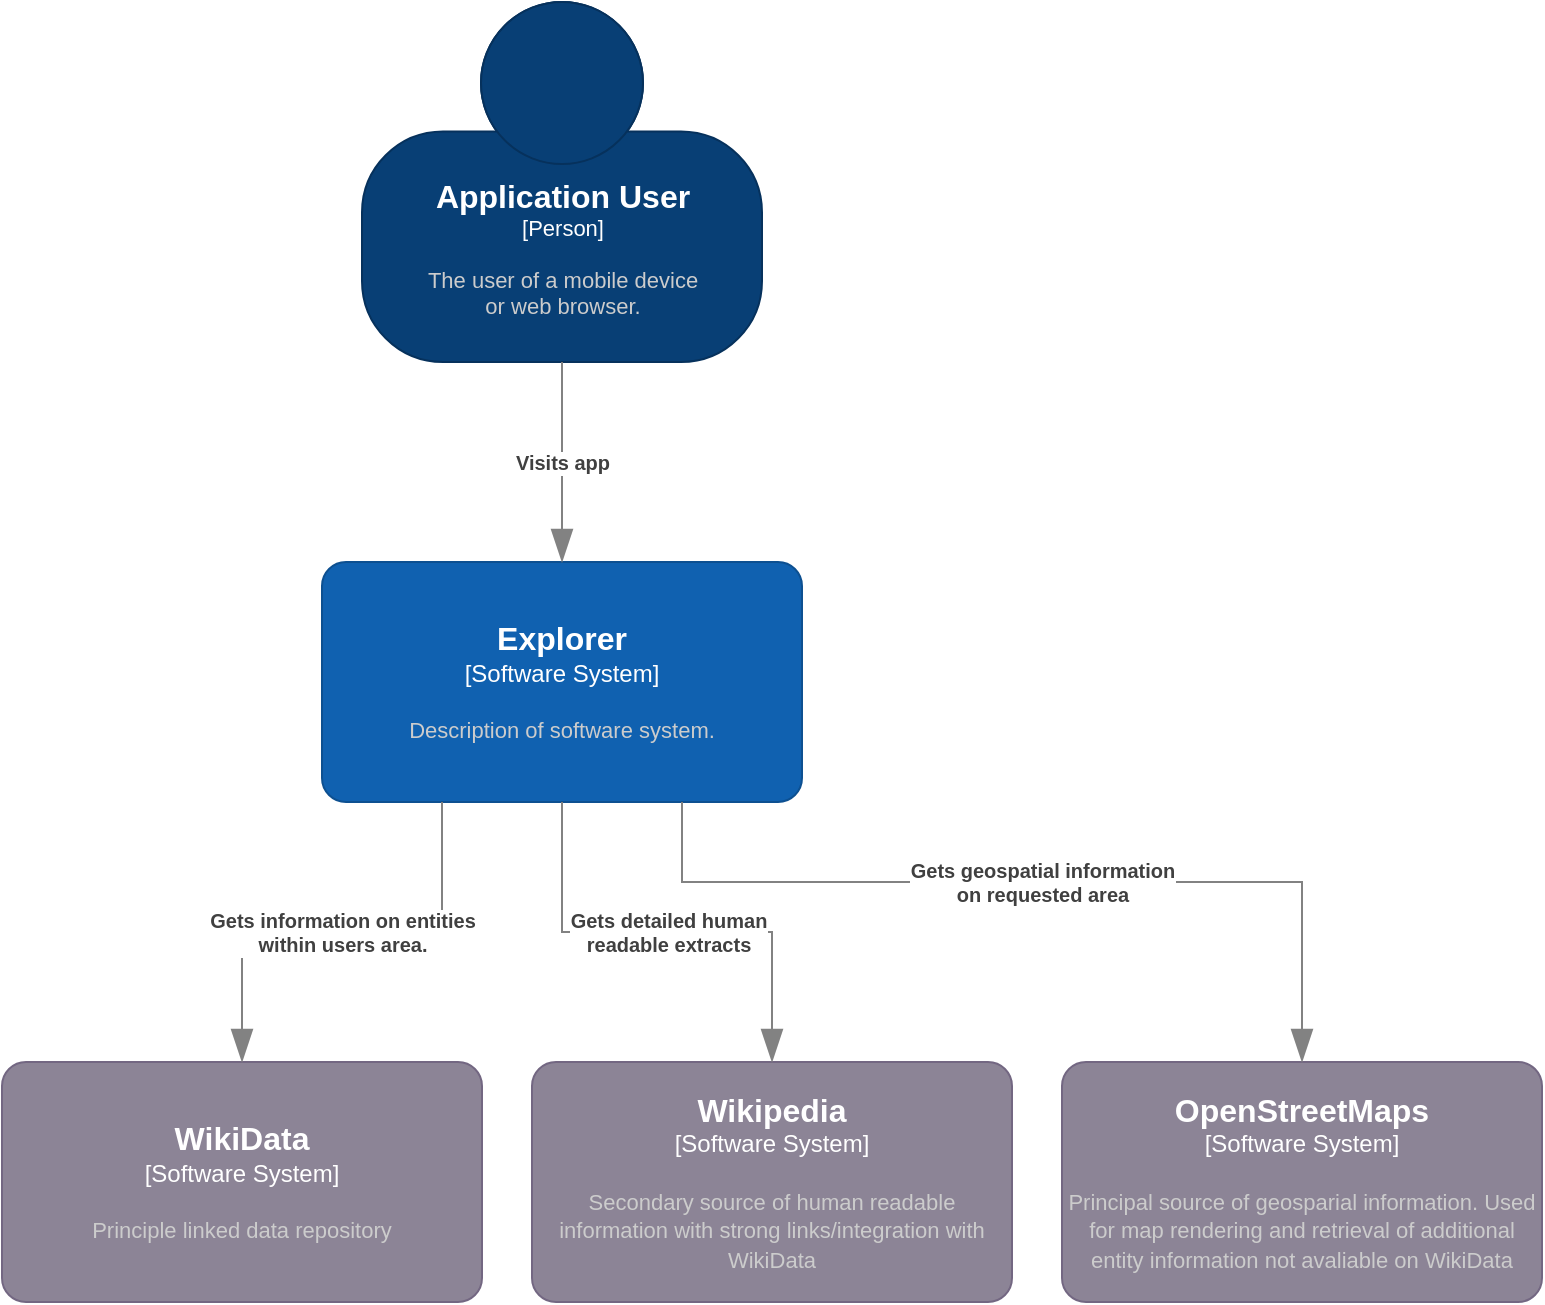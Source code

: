 <mxfile version="15.5.4" type="embed" pages="5"><diagram id="HKtWIeOJLuQA28WXwfet" name="Context"><mxGraphModel dx="2483" dy="1132" grid="1" gridSize="10" guides="1" tooltips="1" connect="1" arrows="1" fold="1" page="1" pageScale="1" pageWidth="850" pageHeight="1100" math="0" shadow="0"><root><mxCell id="BVAClryh2c49XUHUa5aW-0"/><mxCell id="BVAClryh2c49XUHUa5aW-1" parent="BVAClryh2c49XUHUa5aW-0"/><object placeholders="1" c4Name="Explorer" c4Type="Software System" c4Description="Description of software system." label="&lt;font style=&quot;font-size: 16px&quot;&gt;&lt;b&gt;%c4Name%&lt;/b&gt;&lt;/font&gt;&lt;div&gt;[%c4Type%]&lt;/div&gt;&lt;br&gt;&lt;div&gt;&lt;font style=&quot;font-size: 11px&quot;&gt;&lt;font color=&quot;#cccccc&quot;&gt;%c4Description%&lt;/font&gt;&lt;/div&gt;" id="BVAClryh2c49XUHUa5aW-2"><mxCell style="rounded=1;whiteSpace=wrap;html=1;labelBackgroundColor=none;fillColor=#1061B0;fontColor=#ffffff;align=center;arcSize=10;strokeColor=#0D5091;metaEdit=1;metaData={&quot;c4Type&quot;:{&quot;editable&quot;:false}};resizable=0;points=[[0.25,0,0],[0.5,0,0],[0.75,0,0],[1,0.25,0],[1,0.5,0],[1,0.75,0],[0.75,1,0],[0.5,1,0],[0.25,1,0],[0,0.75,0],[0,0.5,0],[0,0.25,0]];" parent="BVAClryh2c49XUHUa5aW-1" vertex="1"><mxGeometry x="200" y="450" width="240" height="120" as="geometry"/></mxCell></object><object placeholders="1" c4Name="WikiData" c4Type="Software System" c4Description="Principle linked data repository" label="&lt;font style=&quot;font-size: 16px&quot;&gt;&lt;b&gt;%c4Name%&lt;/b&gt;&lt;/font&gt;&lt;div&gt;[%c4Type%]&lt;/div&gt;&lt;br&gt;&lt;div&gt;&lt;font style=&quot;font-size: 11px&quot;&gt;&lt;font color=&quot;#cccccc&quot;&gt;%c4Description%&lt;/font&gt;&lt;/div&gt;" id="BVAClryh2c49XUHUa5aW-3"><mxCell style="rounded=1;whiteSpace=wrap;html=1;labelBackgroundColor=none;fillColor=#8C8496;fontColor=#ffffff;align=center;arcSize=10;strokeColor=#736782;metaEdit=1;metaData={&quot;c4Type&quot;:{&quot;editable&quot;:false}};resizable=0;points=[[0.25,0,0],[0.5,0,0],[0.75,0,0],[1,0.25,0],[1,0.5,0],[1,0.75,0],[0.75,1,0],[0.5,1,0],[0.25,1,0],[0,0.75,0],[0,0.5,0],[0,0.25,0]];" parent="BVAClryh2c49XUHUa5aW-1" vertex="1"><mxGeometry x="40" y="700" width="240" height="120" as="geometry"/></mxCell></object><object placeholders="1" c4Name="OpenStreetMaps" c4Type="Software System" c4Description="Principal source of geosparial information. Used for map rendering and retrieval of additional entity information not avaliable on WikiData" label="&lt;font style=&quot;font-size: 16px&quot;&gt;&lt;b&gt;%c4Name%&lt;/b&gt;&lt;/font&gt;&lt;div&gt;[%c4Type%]&lt;/div&gt;&lt;br&gt;&lt;div&gt;&lt;font style=&quot;font-size: 11px&quot;&gt;&lt;font color=&quot;#cccccc&quot;&gt;%c4Description%&lt;/font&gt;&lt;/div&gt;" id="BVAClryh2c49XUHUa5aW-4"><mxCell style="rounded=1;whiteSpace=wrap;html=1;labelBackgroundColor=none;fillColor=#8C8496;fontColor=#ffffff;align=center;arcSize=10;strokeColor=#736782;metaEdit=1;metaData={&quot;c4Type&quot;:{&quot;editable&quot;:false}};resizable=0;points=[[0.25,0,0],[0.5,0,0],[0.75,0,0],[1,0.25,0],[1,0.5,0],[1,0.75,0],[0.75,1,0],[0.5,1,0],[0.25,1,0],[0,0.75,0],[0,0.5,0],[0,0.25,0]];" parent="BVAClryh2c49XUHUa5aW-1" vertex="1"><mxGeometry x="570" y="700" width="240" height="120" as="geometry"/></mxCell></object><object placeholders="1" c4Name="Wikipedia" c4Type="Software System" c4Description="Secondary source of human readable information with strong links/integration with WikiData" label="&lt;font style=&quot;font-size: 16px&quot;&gt;&lt;b&gt;%c4Name%&lt;/b&gt;&lt;/font&gt;&lt;div&gt;[%c4Type%]&lt;/div&gt;&lt;br&gt;&lt;div&gt;&lt;font style=&quot;font-size: 11px&quot;&gt;&lt;font color=&quot;#cccccc&quot;&gt;%c4Description%&lt;/font&gt;&lt;/div&gt;" id="BVAClryh2c49XUHUa5aW-5"><mxCell style="rounded=1;whiteSpace=wrap;html=1;labelBackgroundColor=none;fillColor=#8C8496;fontColor=#ffffff;align=center;arcSize=10;strokeColor=#736782;metaEdit=1;metaData={&quot;c4Type&quot;:{&quot;editable&quot;:false}};resizable=0;points=[[0.25,0,0],[0.5,0,0],[0.75,0,0],[1,0.25,0],[1,0.5,0],[1,0.75,0],[0.75,1,0],[0.5,1,0],[0.25,1,0],[0,0.75,0],[0,0.5,0],[0,0.25,0]];" parent="BVAClryh2c49XUHUa5aW-1" vertex="1"><mxGeometry x="305" y="700" width="240" height="120" as="geometry"/></mxCell></object><object placeholders="1" c4Name="Application User" c4Type="Person" c4Description="The user of a mobile device &#10;or web browser." label="&lt;font style=&quot;font-size: 16px&quot;&gt;&lt;b&gt;%c4Name%&lt;/b&gt;&lt;/font&gt;&lt;div&gt;[%c4Type%]&lt;/div&gt;&lt;br&gt;&lt;div&gt;&lt;font style=&quot;font-size: 11px&quot;&gt;&lt;font color=&quot;#cccccc&quot;&gt;%c4Description%&lt;/font&gt;&lt;/div&gt;" id="BVAClryh2c49XUHUa5aW-6"><mxCell style="html=1;fontSize=11;dashed=0;whitespace=wrap;fillColor=#083F75;strokeColor=#06315C;fontColor=#ffffff;shape=mxgraph.c4.person2;align=center;metaEdit=1;points=[[0.5,0,0],[1,0.5,0],[1,0.75,0],[0.75,1,0],[0.5,1,0],[0.25,1,0],[0,0.75,0],[0,0.5,0]];metaData={&quot;c4Type&quot;:{&quot;editable&quot;:false}};resizable=0;" parent="BVAClryh2c49XUHUa5aW-1" vertex="1"><mxGeometry x="220" y="170" width="200" height="180" as="geometry"/></mxCell></object><object placeholders="1" c4Type="Relationship" c4Description="Visits app" label="&lt;div style=&quot;text-align: left&quot;&gt;&lt;div style=&quot;text-align: center&quot;&gt;&lt;b&gt;%c4Description%&lt;/b&gt;&lt;/div&gt;&lt;/div&gt;" id="BVAClryh2c49XUHUa5aW-7"><mxCell style="endArrow=blockThin;html=1;fontSize=10;fontColor=#404040;strokeWidth=1;endFill=1;strokeColor=#828282;elbow=vertical;metaEdit=1;endSize=14;startSize=14;jumpStyle=arc;jumpSize=16;rounded=0;edgeStyle=orthogonalEdgeStyle;exitX=0.5;exitY=1;exitDx=0;exitDy=0;exitPerimeter=0;entryX=0.5;entryY=0;entryDx=0;entryDy=0;entryPerimeter=0;labelBackgroundColor=#FFFFFF;" parent="BVAClryh2c49XUHUa5aW-1" source="BVAClryh2c49XUHUa5aW-6" target="BVAClryh2c49XUHUa5aW-2" edge="1"><mxGeometry width="240" relative="1" as="geometry"><mxPoint x="70" y="520" as="sourcePoint"/><mxPoint x="310" y="520" as="targetPoint"/></mxGeometry></mxCell></object><object placeholders="1" c4Type="Relationship" c4Description="Gets information on entities&#10;within users area." label="&lt;div style=&quot;text-align: left&quot;&gt;&lt;div style=&quot;text-align: center&quot;&gt;&lt;b&gt;%c4Description%&lt;/b&gt;&lt;/div&gt;&lt;/div&gt;" id="BVAClryh2c49XUHUa5aW-9"><mxCell style="endArrow=blockThin;html=1;fontSize=10;fontColor=#404040;strokeWidth=1;endFill=1;strokeColor=#828282;elbow=vertical;metaEdit=1;endSize=14;startSize=14;jumpStyle=arc;jumpSize=16;rounded=0;edgeStyle=orthogonalEdgeStyle;exitX=0.25;exitY=1;exitDx=0;exitDy=0;exitPerimeter=0;entryX=0.5;entryY=0;entryDx=0;entryDy=0;entryPerimeter=0;labelBackgroundColor=#FFFFFF;" parent="BVAClryh2c49XUHUa5aW-1" source="BVAClryh2c49XUHUa5aW-2" target="BVAClryh2c49XUHUa5aW-3" edge="1"><mxGeometry width="240" relative="1" as="geometry"><mxPoint x="159.66" y="580" as="sourcePoint"/><mxPoint x="159.66" y="680" as="targetPoint"/></mxGeometry></mxCell></object><object placeholders="1" c4Type="Relationship" c4Description="Gets detailed human &#10;readable extracts" label="&lt;div style=&quot;text-align: left&quot;&gt;&lt;div style=&quot;text-align: center&quot;&gt;&lt;b&gt;%c4Description%&lt;/b&gt;&lt;/div&gt;&lt;/div&gt;" id="BVAClryh2c49XUHUa5aW-10"><mxCell style="endArrow=blockThin;html=1;fontSize=10;fontColor=#404040;strokeWidth=1;endFill=1;strokeColor=#828282;elbow=vertical;metaEdit=1;endSize=14;startSize=14;jumpStyle=arc;jumpSize=16;rounded=0;edgeStyle=orthogonalEdgeStyle;exitX=0.5;exitY=1;exitDx=0;exitDy=0;exitPerimeter=0;entryX=0.5;entryY=0;entryDx=0;entryDy=0;entryPerimeter=0;labelBackgroundColor=#FFFFFF;" parent="BVAClryh2c49XUHUa5aW-1" source="BVAClryh2c49XUHUa5aW-2" target="BVAClryh2c49XUHUa5aW-5" edge="1"><mxGeometry width="240" relative="1" as="geometry"><mxPoint x="424" y="590" as="sourcePoint"/><mxPoint x="424" y="690" as="targetPoint"/></mxGeometry></mxCell></object><object placeholders="1" c4Type="Relationship" c4Description="Gets geospatial information &#10;on requested area" label="&lt;div style=&quot;text-align: left&quot;&gt;&lt;div style=&quot;text-align: center&quot;&gt;&lt;b&gt;%c4Description%&lt;/b&gt;&lt;/div&gt;&lt;/div&gt;" id="BVAClryh2c49XUHUa5aW-14"><mxCell style="endArrow=blockThin;html=1;fontSize=10;fontColor=#404040;strokeWidth=1;endFill=1;strokeColor=#828282;elbow=vertical;metaEdit=1;endSize=14;startSize=14;jumpStyle=arc;jumpSize=16;rounded=0;edgeStyle=orthogonalEdgeStyle;exitX=0.75;exitY=1;exitDx=0;exitDy=0;exitPerimeter=0;entryX=0.5;entryY=0;entryDx=0;entryDy=0;entryPerimeter=0;labelBackgroundColor=#FFFFFF;" parent="BVAClryh2c49XUHUa5aW-1" source="BVAClryh2c49XUHUa5aW-2" target="BVAClryh2c49XUHUa5aW-4" edge="1"><mxGeometry width="240" relative="1" as="geometry"><mxPoint x="690" y="570" as="sourcePoint"/><mxPoint x="560" y="720" as="targetPoint"/><Array as="points"><mxPoint x="380" y="610"/><mxPoint x="690" y="610"/></Array></mxGeometry></mxCell></object></root></mxGraphModel></diagram><diagram id="R_WD3xZJsw1P7vBUr3kJ" name="Container"><mxGraphModel dx="4137" dy="1132" grid="1" gridSize="10" guides="1" tooltips="1" connect="1" arrows="1" fold="1" page="1" pageScale="1" pageWidth="1654" pageHeight="1169" math="0" shadow="0"><root><mxCell id="ZqhM-cbXaa5Ux5yi89ad-0"/><mxCell id="ZqhM-cbXaa5Ux5yi89ad-1" parent="ZqhM-cbXaa5Ux5yi89ad-0"/><object placeholders="1" c4Name="[Containers] Explorer" c4Type="ContainerDiagramTitle" c4Description="Container Diagram for Explorer systems" label="&lt;font style=&quot;font-size: 16px&quot;&gt;&lt;b&gt;&lt;div style=&quot;text-align: left&quot;&gt;%c4Name%&lt;/div&gt;&lt;/b&gt;&lt;/font&gt;&lt;div style=&quot;text-align: left&quot;&gt;%c4Description%&lt;/div&gt;" id="ZqhM-cbXaa5Ux5yi89ad-4"><mxCell style="text;html=1;strokeColor=none;fillColor=none;align=left;verticalAlign=top;whiteSpace=wrap;rounded=0;metaEdit=1;allowArrows=0;resizable=1;rotatable=0;connectable=0;recursiveResize=0;expand=0;pointerEvents=0;points=[[0.25,0,0],[0.5,0,0],[0.75,0,0],[1,0.25,0],[1,0.5,0],[1,0.75,0],[0.75,1,0],[0.5,1,0],[0.25,1,0],[0,0.75,0],[0,0.5,0],[0,0.25,0]];sketch=0;fontFamily=Helvetica;fontSize=10;fontColor=#404040;labelBackgroundColor=#FFFFFF;" parent="ZqhM-cbXaa5Ux5yi89ad-1" vertex="1"><mxGeometry x="-1600" y="1080" width="260" height="40" as="geometry"/></mxCell></object><object placeholders="1" c4Name="Explorer Application" c4Type="SystemScopeBoundary" c4Application="Software System" label="&lt;font style=&quot;font-size: 16px&quot;&gt;&lt;b&gt;&lt;div style=&quot;text-align: left&quot;&gt;%c4Name%&lt;/div&gt;&lt;/b&gt;&lt;/font&gt;&lt;div style=&quot;text-align: left&quot;&gt;[%c4Application%]&lt;/div&gt;" id="cUMiHZgGR0d7GYJrSWkB-2"><mxCell style="rounded=1;fontSize=11;whiteSpace=wrap;html=1;dashed=1;arcSize=20;fillColor=none;strokeColor=#666666;fontColor=#333333;labelBackgroundColor=#FFFFFF;align=left;verticalAlign=bottom;labelBorderColor=none;spacingTop=0;spacing=10;dashPattern=8 4;metaEdit=1;rotatable=0;perimeter=rectanglePerimeter;noLabel=0;labelPadding=0;allowArrows=0;connectable=0;expand=0;recursiveResize=0;editable=1;pointerEvents=0;absoluteArcSize=1;points=[[0.25,0,0],[0.5,0,0],[0.75,0,0],[1,0.25,0],[1,0.5,0],[1,0.75,0],[0.75,1,0],[0.5,1,0],[0.25,1,0],[0,0.75,0],[0,0.5,0],[0,0.25,0]];sketch=0;fontFamily=Helvetica;" parent="ZqhM-cbXaa5Ux5yi89ad-1" vertex="1"><mxGeometry x="-1600" y="260" width="1250" height="540" as="geometry"/></mxCell></object><object placeholders="1" c4Name="User" c4Type="Person" c4Description="A customer with regular user account" label="&lt;font style=&quot;font-size: 16px&quot;&gt;&lt;b&gt;%c4Name%&lt;/b&gt;&lt;/font&gt;&lt;div&gt;[%c4Type%]&lt;/div&gt;&lt;br&gt;&lt;div&gt;&lt;font style=&quot;font-size: 11px&quot;&gt;&lt;font color=&quot;#cccccc&quot;&gt;%c4Description%&lt;/font&gt;&lt;/div&gt;" id="6JRwBSl0jRruoIL_U0oF-0"><mxCell style="html=1;fontSize=11;dashed=0;whitespace=wrap;fillColor=#083F75;strokeColor=#06315C;fontColor=#ffffff;shape=mxgraph.c4.person2;align=center;metaEdit=1;points=[[0.5,0,0],[1,0.5,0],[1,0.75,0],[0.75,1,0],[0.5,1,0],[0.25,1,0],[0,0.75,0],[0,0.5,0]];resizable=0;labelBackgroundColor=none;labelBorderColor=none;comic=0;" parent="ZqhM-cbXaa5Ux5yi89ad-1" vertex="1"><mxGeometry x="-1420" y="10" width="200" height="180" as="geometry"/></mxCell></object><object placeholders="1" c4Type="Relationship" c4Description="Explores map and surroundings,&#10;finds and saves POIs,&#10;Browses information about POIs using" label="&lt;div style=&quot;text-align: left&quot;&gt;&lt;div style=&quot;text-align: center&quot;&gt;&lt;b&gt;%c4Description%&lt;/b&gt;&lt;/div&gt;&lt;/div&gt;" id="6JRwBSl0jRruoIL_U0oF-5"><mxCell style="endArrow=blockThin;html=1;fontSize=10;fontColor=#404040;strokeWidth=1;endFill=1;strokeColor=#828282;elbow=vertical;metaEdit=1;endSize=14;startSize=14;jumpStyle=arc;jumpSize=16;rounded=0;edgeStyle=orthogonalEdgeStyle;exitX=0.5;exitY=1;exitDx=0;exitDy=0;exitPerimeter=0;labelBackgroundColor=#FFFFFF;entryX=0.5;entryY=0;entryDx=0;entryDy=0;entryPerimeter=0;" parent="ZqhM-cbXaa5Ux5yi89ad-1" source="6JRwBSl0jRruoIL_U0oF-0" target="6JRwBSl0jRruoIL_U0oF-14" edge="1"><mxGeometry x="-0.321" y="-10" width="240" relative="1" as="geometry"><mxPoint x="-450" y="750" as="sourcePoint"/><mxPoint x="-1460" y="315" as="targetPoint"/><Array as="points"><mxPoint x="-1320" y="300"/><mxPoint x="-1320" y="300"/></Array><mxPoint as="offset"/></mxGeometry></mxCell></object><mxCell id="T8Oeap7GOdOtiYhdoOZ--3" value="Gets information&lt;br&gt;[SPARQL/RDF]" style="edgeStyle=orthogonalEdgeStyle;rounded=0;orthogonalLoop=1;jettySize=auto;html=1;exitX=0.5;exitY=1;exitDx=0;exitDy=0;exitPerimeter=0;entryX=0.749;entryY=-0.022;entryDx=0;entryDy=0;entryPerimeter=0;labelBackgroundColor=default;" parent="ZqhM-cbXaa5Ux5yi89ad-1" source="6JRwBSl0jRruoIL_U0oF-14" target="T8Oeap7GOdOtiYhdoOZ--0" edge="1"><mxGeometry x="0.719" relative="1" as="geometry"><Array as="points"><mxPoint x="-1320" y="720"/><mxPoint x="-1320" y="720"/></Array><mxPoint as="offset"/></mxGeometry></mxCell><mxCell id="T8Oeap7GOdOtiYhdoOZ--4" value="Gets human radable information&lt;br&gt;[REST/JSON]" style="edgeStyle=orthogonalEdgeStyle;rounded=0;orthogonalLoop=1;jettySize=auto;html=1;exitX=0.5;exitY=1;exitDx=0;exitDy=0;exitPerimeter=0;labelBackgroundColor=default;entryX=0.5;entryY=0;entryDx=0;entryDy=0;entryPerimeter=0;" parent="ZqhM-cbXaa5Ux5yi89ad-1" source="6JRwBSl0jRruoIL_U0oF-14" target="T8Oeap7GOdOtiYhdoOZ--2" edge="1"><mxGeometry x="0.832" relative="1" as="geometry"><Array as="points"><mxPoint x="-1320" y="820"/><mxPoint x="-1030" y="820"/></Array><mxPoint as="offset"/></mxGeometry></mxCell><mxCell id="T8Oeap7GOdOtiYhdoOZ--5" value="Authenticates requests with&lt;br&gt;[REST/JSON/Oauth 2.0]" style="edgeStyle=orthogonalEdgeStyle;rounded=0;orthogonalLoop=1;jettySize=auto;html=1;exitX=1;exitY=0.25;exitDx=0;exitDy=0;exitPerimeter=0;entryX=0;entryY=0.5;entryDx=0;entryDy=0;entryPerimeter=0;labelBackgroundColor=default;" parent="ZqhM-cbXaa5Ux5yi89ad-1" source="6JRwBSl0jRruoIL_U0oF-14" target="QHlh6rhRUlBkvkKrcH_v-3" edge="1"><mxGeometry relative="1" as="geometry"/></mxCell><mxCell id="T8Oeap7GOdOtiYhdoOZ--6" value="Get map tiles from&lt;br&gt;[REST]" style="edgeStyle=orthogonalEdgeStyle;rounded=0;orthogonalLoop=1;jettySize=auto;html=1;exitX=1;exitY=0.5;exitDx=0;exitDy=0;exitPerimeter=0;entryX=0;entryY=0.5;entryDx=0;entryDy=0;entryPerimeter=0;labelBackgroundColor=default;" parent="ZqhM-cbXaa5Ux5yi89ad-1" source="6JRwBSl0jRruoIL_U0oF-14" target="U3DXtIzmuwqzwg34h1mf-3" edge="1"><mxGeometry x="-0.231" relative="1" as="geometry"><Array as="points"><mxPoint x="-690" y="410"/><mxPoint x="-690" y="490"/></Array><mxPoint as="offset"/></mxGeometry></mxCell><mxCell id="T8Oeap7GOdOtiYhdoOZ--11" style="edgeStyle=orthogonalEdgeStyle;rounded=0;orthogonalLoop=1;jettySize=auto;html=1;exitX=0.5;exitY=1;exitDx=0;exitDy=0;exitPerimeter=0;entryX=0.25;entryY=0;entryDx=0;entryDy=0;entryPerimeter=0;labelBackgroundColor=default;jumpStyle=gap;" parent="ZqhM-cbXaa5Ux5yi89ad-1" source="6JRwBSl0jRruoIL_U0oF-14" target="T8Oeap7GOdOtiYhdoOZ--1" edge="1"><mxGeometry relative="1" as="geometry"><Array as="points"><mxPoint x="-1320" y="820"/><mxPoint x="-830" y="820"/></Array></mxGeometry></mxCell><mxCell id="T8Oeap7GOdOtiYhdoOZ--12" value="Gets reccomendations from" style="edgeStyle=orthogonalEdgeStyle;rounded=0;orthogonalLoop=1;jettySize=auto;html=1;exitX=0;exitY=0.75;exitDx=0;exitDy=0;exitPerimeter=0;labelBackgroundColor=default;" parent="ZqhM-cbXaa5Ux5yi89ad-1" source="6JRwBSl0jRruoIL_U0oF-14" target="aUII8fz43r3BR8i_wApk-0" edge="1"><mxGeometry x="0.385" relative="1" as="geometry"><mxPoint as="offset"/></mxGeometry></mxCell><mxCell id="T8Oeap7GOdOtiYhdoOZ--13" style="edgeStyle=orthogonalEdgeStyle;rounded=0;orthogonalLoop=1;jettySize=auto;html=1;exitX=1;exitY=0.75;exitDx=0;exitDy=0;exitPerimeter=0;labelBackgroundColor=default;entryX=0.25;entryY=0;entryDx=0;entryDy=0;entryPerimeter=0;" parent="ZqhM-cbXaa5Ux5yi89ad-1" source="6JRwBSl0jRruoIL_U0oF-14" target="U3DXtIzmuwqzwg34h1mf-2" edge="1"><mxGeometry relative="1" as="geometry"/></mxCell><mxCell id="T8Oeap7GOdOtiYhdoOZ--14" value="Persists user information with" style="edgeLabel;html=1;align=center;verticalAlign=middle;resizable=0;points=[];" parent="T8Oeap7GOdOtiYhdoOZ--13" vertex="1" connectable="0"><mxGeometry x="-0.484" y="1" relative="1" as="geometry"><mxPoint x="104" y="1" as="offset"/></mxGeometry></mxCell><object placeholders="1" c4Type="Explorer-App" c4Container="Container" c4Technology="TypeScript + VueJS&#10; + Ionic + Capacitor" c4Description="Users main interaction point with service." label="&lt;font style=&quot;font-size: 16px&quot;&gt;&lt;b&gt;%c4Type%&lt;/font&gt;&lt;div&gt;[%c4Container%:&amp;nbsp;%c4Technology%]&lt;/div&gt;&lt;br&gt;&lt;div&gt;&lt;font style=&quot;font-size: 11px&quot;&gt;&lt;font color=&quot;#E6E6E6&quot;&gt;%c4Description%&lt;/font&gt;&lt;/div&gt;" id="6JRwBSl0jRruoIL_U0oF-14"><mxCell style="shape=mxgraph.c4.webBrowserContainer;whiteSpace=wrap;html=1;boundedLbl=1;rounded=0;labelBackgroundColor=none;fillColor=#118ACD;fontSize=12;fontColor=#ffffff;align=center;strokeColor=#0E7DAD;metaEdit=1;points=[[0.5,0,0],[1,0.25,0],[1,0.5,0],[1,0.75,0],[0.5,1,0],[0,0.75,0],[0,0.5,0],[0,0.25,0]];resizable=0;sketch=0;fontFamily=Helvetica;" parent="ZqhM-cbXaa5Ux5yi89ad-1" vertex="1"><mxGeometry x="-1440" y="330" width="240" height="160" as="geometry"/></mxCell></object><mxCell id="T8Oeap7GOdOtiYhdoOZ--16" value="Authenticates with" style="edgeStyle=orthogonalEdgeStyle;rounded=0;orthogonalLoop=1;jettySize=auto;html=1;exitX=0.75;exitY=0;exitDx=0;exitDy=0;exitPerimeter=0;entryX=0;entryY=0.75;entryDx=0;entryDy=0;entryPerimeter=0;labelBackgroundColor=default;sketch=0;jumpStyle=gap;" parent="ZqhM-cbXaa5Ux5yi89ad-1" source="U3DXtIzmuwqzwg34h1mf-2" target="QHlh6rhRUlBkvkKrcH_v-3" edge="1"><mxGeometry x="-0.555" relative="1" as="geometry"><mxPoint as="offset"/></mxGeometry></mxCell><object placeholders="1" c4Name="Explorer-User" c4Type="Container" c4Technology="SpringBoot" c4Description="Manages user account operations and storage" label="&lt;font style=&quot;font-size: 16px&quot;&gt;&lt;b&gt;%c4Name%&lt;/b&gt;&lt;/font&gt;&lt;div&gt;[%c4Type%: %c4Technology%]&lt;/div&gt;&lt;br&gt;&lt;div&gt;&lt;font style=&quot;font-size: 11px&quot;&gt;&lt;font color=&quot;#E6E6E6&quot;&gt;%c4Description%&lt;/font&gt;&lt;/div&gt;" id="U3DXtIzmuwqzwg34h1mf-2"><mxCell style="rounded=1;whiteSpace=wrap;html=1;fontSize=11;labelBackgroundColor=none;fillColor=#23A2D9;fontColor=#ffffff;align=center;arcSize=10;strokeColor=#0E7DAD;metaEdit=1;resizable=0;points=[[0.25,0,0],[0.5,0,0],[0.75,0,0],[1,0.25,0],[1,0.5,0],[1,0.75,0],[0.75,1,0],[0.5,1,0],[0.25,1,0],[0,0.75,0],[0,0.5,0],[0,0.25,0]];sketch=0;fontFamily=Helvetica;" parent="ZqhM-cbXaa5Ux5yi89ad-1" vertex="1"><mxGeometry x="-970" y="560" width="240" height="120" as="geometry"/></mxCell></object><mxCell id="T8Oeap7GOdOtiYhdoOZ--7" value="Gets raw data dumps from" style="edgeStyle=orthogonalEdgeStyle;rounded=0;orthogonalLoop=1;jettySize=auto;html=1;exitX=0.5;exitY=1;exitDx=0;exitDy=0;exitPerimeter=0;labelBackgroundColor=default;entryX=0.75;entryY=0;entryDx=0;entryDy=0;entryPerimeter=0;" parent="ZqhM-cbXaa5Ux5yi89ad-1" source="T8Oeap7GOdOtiYhdoOZ--19" target="T8Oeap7GOdOtiYhdoOZ--1" edge="1"><mxGeometry relative="1" as="geometry"><Array as="points"><mxPoint x="-490" y="860"/><mxPoint x="-710" y="860"/></Array></mxGeometry></mxCell><mxCell id="T8Oeap7GOdOtiYhdoOZ--20" value="Get map data from" style="edgeStyle=orthogonalEdgeStyle;rounded=0;sketch=0;jumpStyle=gap;orthogonalLoop=1;jettySize=auto;html=1;exitX=0.75;exitY=1;exitDx=0;exitDy=0;exitPerimeter=0;labelBackgroundColor=default;" parent="ZqhM-cbXaa5Ux5yi89ad-1" source="U3DXtIzmuwqzwg34h1mf-3" target="T8Oeap7GOdOtiYhdoOZ--19" edge="1"><mxGeometry relative="1" as="geometry"><Array as="points"><mxPoint x="-450" y="630"/><mxPoint x="-450" y="630"/></Array></mxGeometry></mxCell><object placeholders="1" c4Name="TileServer-GL" c4Type="Container" c4Technology="Docker" c4Description="Serves vector tiles using a tileset produced offline from OpenStreetMaps" label="&lt;font style=&quot;font-size: 16px&quot;&gt;&lt;b&gt;%c4Name%&lt;/b&gt;&lt;/font&gt;&lt;div&gt;[%c4Type%: %c4Technology%]&lt;/div&gt;&lt;br&gt;&lt;div&gt;&lt;font style=&quot;font-size: 11px&quot;&gt;&lt;font color=&quot;#E6E6E6&quot;&gt;%c4Description%&lt;/font&gt;&lt;/div&gt;" id="U3DXtIzmuwqzwg34h1mf-3"><mxCell style="rounded=1;whiteSpace=wrap;html=1;fontSize=11;labelBackgroundColor=none;fillColor=#23A2D9;fontColor=#ffffff;align=center;arcSize=10;strokeColor=#0E7DAD;metaEdit=1;resizable=0;points=[[0.25,0,0],[0.5,0,0],[0.75,0,0],[1,0.25,0],[1,0.5,0],[1,0.75,0],[0.75,1,0],[0.5,1,0],[0.25,1,0],[0,0.75,0],[0,0.5,0],[0,0.25,0]];sketch=0;fontFamily=Helvetica;" parent="ZqhM-cbXaa5Ux5yi89ad-1" vertex="1"><mxGeometry x="-630" y="430" width="240" height="120" as="geometry"/></mxCell></object><mxCell id="T8Oeap7GOdOtiYhdoOZ--22" value="Gets RDF data dumps from" style="edgeStyle=orthogonalEdgeStyle;rounded=0;sketch=0;jumpStyle=gap;orthogonalLoop=1;jettySize=auto;html=1;exitX=0.5;exitY=1;exitDx=0;exitDy=0;exitPerimeter=0;entryX=0.5;entryY=0;entryDx=0;entryDy=0;entryPerimeter=0;labelBackgroundColor=default;" parent="ZqhM-cbXaa5Ux5yi89ad-1" source="aUII8fz43r3BR8i_wApk-0" target="T8Oeap7GOdOtiYhdoOZ--0" edge="1"><mxGeometry x="-0.455" relative="1" as="geometry"><Array as="points"><mxPoint x="-1470" y="730"/><mxPoint x="-1380" y="730"/></Array><mxPoint as="offset"/></mxGeometry></mxCell><object placeholders="1" c4Name="Explorer-Recommend" c4Type="Container" c4Technology="SpringBoot" c4Description="Provides reccomendations for other entities based on an input" label="&lt;font style=&quot;font-size: 16px&quot;&gt;&lt;b&gt;%c4Name%&lt;/b&gt;&lt;/font&gt;&lt;div&gt;[%c4Type%: %c4Technology%]&lt;/div&gt;&lt;br&gt;&lt;div&gt;&lt;font style=&quot;font-size: 11px&quot;&gt;&lt;font color=&quot;#E6E6E6&quot;&gt;%c4Description%&lt;/font&gt;&lt;/div&gt;" id="aUII8fz43r3BR8i_wApk-0"><mxCell style="rounded=1;whiteSpace=wrap;html=1;fontSize=11;labelBackgroundColor=none;fillColor=#23A2D9;fontColor=#ffffff;align=center;arcSize=10;strokeColor=#0E7DAD;metaEdit=1;resizable=0;points=[[0.25,0,0],[0.5,0,0],[0.75,0,0],[1,0.25,0],[1,0.5,0],[1,0.75,0],[0.75,1,0],[0.5,1,0],[0.25,1,0],[0,0.75,0],[0,0.5,0],[0,0.25,0]];sketch=0;fontFamily=Helvetica;" parent="ZqhM-cbXaa5Ux5yi89ad-1" vertex="1"><mxGeometry x="-1590" y="560" width="240" height="120" as="geometry"/></mxCell></object><object placeholders="1" c4Name="Keycloak" c4Type="Container" c4Technology="Docker" c4Description="Primary user authentication provider" label="&lt;font style=&quot;font-size: 16px&quot;&gt;&lt;b&gt;%c4Name%&lt;/b&gt;&lt;/font&gt;&lt;div&gt;[%c4Type%: %c4Technology%]&lt;/div&gt;&lt;br&gt;&lt;div&gt;&lt;font style=&quot;font-size: 11px&quot;&gt;&lt;font color=&quot;#E6E6E6&quot;&gt;%c4Description%&lt;/font&gt;&lt;/div&gt;" id="QHlh6rhRUlBkvkKrcH_v-3"><mxCell style="rounded=1;whiteSpace=wrap;html=1;fontSize=11;labelBackgroundColor=none;fillColor=#23A2D9;fontColor=#ffffff;align=center;arcSize=10;strokeColor=#0E7DAD;metaEdit=1;resizable=0;points=[[0.25,0,0],[0.5,0,0],[0.75,0,0],[1,0.25,0],[1,0.5,0],[1,0.75,0],[0.75,1,0],[0.5,1,0],[0.25,1,0],[0,0.75,0],[0,0.5,0],[0,0.25,0]];sketch=0;fontFamily=Helvetica;" parent="ZqhM-cbXaa5Ux5yi89ad-1" vertex="1"><mxGeometry x="-630" y="290" width="240" height="120" as="geometry"/></mxCell></object><object placeholders="1" c4Name="Explorer-Services" c4Type="SystemScopeBoundary" c4Application="Software System" label="&lt;font style=&quot;font-size: 16px&quot;&gt;&lt;b&gt;&lt;div style=&quot;text-align: left&quot;&gt;%c4Name%&lt;/div&gt;&lt;/b&gt;&lt;/font&gt;&lt;div style=&quot;text-align: left&quot;&gt;[%c4Application%]&lt;/div&gt;" id="QHlh6rhRUlBkvkKrcH_v-4"><mxCell style="rounded=1;fontSize=11;whiteSpace=wrap;html=1;dashed=1;arcSize=20;fillColor=none;strokeColor=#666666;fontColor=#333333;labelBackgroundColor=#FFFFFF;align=left;verticalAlign=bottom;labelBorderColor=none;spacingTop=0;spacing=10;dashPattern=8 4;metaEdit=1;rotatable=0;perimeter=rectanglePerimeter;noLabel=0;labelPadding=0;allowArrows=0;connectable=0;expand=0;recursiveResize=0;editable=1;pointerEvents=0;absoluteArcSize=1;points=[[0.25,0,0],[0.5,0,0],[0.75,0,0],[1,0.25,0],[1,0.5,0],[1,0.75,0],[0.75,1,0],[0.5,1,0],[0.25,1,0],[0,0.75,0],[0,0.5,0],[0,0.25,0]];sketch=0;fontFamily=Helvetica;" parent="ZqhM-cbXaa5Ux5yi89ad-1" vertex="1"><mxGeometry x="-660" y="270" width="290" height="500" as="geometry"/></mxCell></object><object placeholders="1" c4Name="WikiData" c4Type="Software System" c4Description="Principle linked data repository" label="&lt;font style=&quot;font-size: 16px&quot;&gt;&lt;b&gt;%c4Name%&lt;/b&gt;&lt;/font&gt;&lt;div&gt;[%c4Type%]&lt;/div&gt;&lt;br&gt;&lt;div&gt;&lt;font style=&quot;font-size: 11px&quot;&gt;&lt;font color=&quot;#cccccc&quot;&gt;%c4Description%&lt;/font&gt;&lt;/div&gt;" id="T8Oeap7GOdOtiYhdoOZ--0"><mxCell style="rounded=1;whiteSpace=wrap;html=1;labelBackgroundColor=none;fillColor=#8C8496;fontColor=#ffffff;align=center;arcSize=10;strokeColor=#736782;metaEdit=1;metaData={&quot;c4Type&quot;:{&quot;editable&quot;:false}};resizable=0;points=[[0.25,0,0],[0.5,0,0],[0.75,0,0],[1,0.25,0],[1,0.5,0],[1,0.75,0],[0.75,1,0],[0.5,1,0],[0.25,1,0],[0,0.75,0],[0,0.5,0],[0,0.25,0]];" parent="ZqhM-cbXaa5Ux5yi89ad-1" vertex="1"><mxGeometry x="-1500" y="920" width="240" height="120" as="geometry"/></mxCell></object><object placeholders="1" c4Name="OpenStreetMaps" c4Type="Software System" c4Description="Principal source of geosparial information. Used for map rendering and retrieval of additional entity information not avaliable on WikiData" label="&lt;font style=&quot;font-size: 16px&quot;&gt;&lt;b&gt;%c4Name%&lt;/b&gt;&lt;/font&gt;&lt;div&gt;[%c4Type%]&lt;/div&gt;&lt;br&gt;&lt;div&gt;&lt;font style=&quot;font-size: 11px&quot;&gt;&lt;font color=&quot;#cccccc&quot;&gt;%c4Description%&lt;/font&gt;&lt;/div&gt;" id="T8Oeap7GOdOtiYhdoOZ--1"><mxCell style="rounded=1;whiteSpace=wrap;html=1;labelBackgroundColor=none;fillColor=#8C8496;fontColor=#ffffff;align=center;arcSize=10;strokeColor=#736782;metaEdit=1;metaData={&quot;c4Type&quot;:{&quot;editable&quot;:false}};resizable=0;points=[[0.25,0,0],[0.5,0,0],[0.75,0,0],[1,0.25,0],[1,0.5,0],[1,0.75,0],[0.75,1,0],[0.5,1,0],[0.25,1,0],[0,0.75,0],[0,0.5,0],[0,0.25,0]];" parent="ZqhM-cbXaa5Ux5yi89ad-1" vertex="1"><mxGeometry x="-810" y="920" width="240" height="120" as="geometry"/></mxCell></object><object placeholders="1" c4Name="Wikipedia" c4Type="Software System" c4Description="Secondary source of human readable information with strong links/integration with WikiData" label="&lt;font style=&quot;font-size: 16px&quot;&gt;&lt;b&gt;%c4Name%&lt;/b&gt;&lt;/font&gt;&lt;div&gt;[%c4Type%]&lt;/div&gt;&lt;br&gt;&lt;div&gt;&lt;font style=&quot;font-size: 11px&quot;&gt;&lt;font color=&quot;#cccccc&quot;&gt;%c4Description%&lt;/font&gt;&lt;/div&gt;" id="T8Oeap7GOdOtiYhdoOZ--2"><mxCell style="rounded=1;whiteSpace=wrap;html=1;labelBackgroundColor=none;fillColor=#8C8496;fontColor=#ffffff;align=center;arcSize=10;strokeColor=#736782;metaEdit=1;metaData={&quot;c4Type&quot;:{&quot;editable&quot;:false}};resizable=0;points=[[0.25,0,0],[0.5,0,0],[0.75,0,0],[1,0.25,0],[1,0.5,0],[1,0.75,0],[0.75,1,0],[0.5,1,0],[0.25,1,0],[0,0.75,0],[0,0.5,0],[0,0.25,0]];" parent="ZqhM-cbXaa5Ux5yi89ad-1" vertex="1"><mxGeometry x="-1150" y="920" width="240" height="120" as="geometry"/></mxCell></object><mxCell id="T8Oeap7GOdOtiYhdoOZ--18" style="edgeStyle=orthogonalEdgeStyle;rounded=0;sketch=0;jumpStyle=gap;orthogonalLoop=1;jettySize=auto;html=1;exitX=0.5;exitY=1;exitDx=0;exitDy=0;exitPerimeter=0;labelBackgroundColor=default;" parent="ZqhM-cbXaa5Ux5yi89ad-1" source="T8Oeap7GOdOtiYhdoOZ--17" target="QHlh6rhRUlBkvkKrcH_v-3" edge="1"><mxGeometry relative="1" as="geometry"/></mxCell><object placeholders="1" c4Name="Administrator" c4Type="Person" c4Description="" label="&lt;font style=&quot;font-size: 16px&quot;&gt;&lt;b&gt;%c4Name%&lt;/b&gt;&lt;/font&gt;&lt;div&gt;[%c4Type%]&lt;/div&gt;&lt;br&gt;&lt;div&gt;&lt;font style=&quot;font-size: 11px&quot;&gt;&lt;font color=&quot;#cccccc&quot;&gt;%c4Description%&lt;/font&gt;&lt;/div&gt;" id="T8Oeap7GOdOtiYhdoOZ--17"><mxCell style="html=1;fontSize=11;dashed=0;whitespace=wrap;fillColor=#083F75;strokeColor=#06315C;fontColor=#ffffff;shape=mxgraph.c4.person2;align=center;metaEdit=1;points=[[0.5,0,0],[1,0.5,0],[1,0.75,0],[0.75,1,0],[0.5,1,0],[0.25,1,0],[0,0.75,0],[0,0.5,0]];resizable=0;labelBackgroundColor=none;labelBorderColor=none;comic=0;" parent="ZqhM-cbXaa5Ux5yi89ad-1" vertex="1"><mxGeometry x="-970" y="40" width="200" height="180" as="geometry"/></mxCell></object><object placeholders="1" c4Name="TileGenerator" c4Type="Component" c4Technology="OpenMapTiles" c4Description="Offline process to create vector map tiles using OpenStreetMaps data" label="&lt;font style=&quot;font-size: 16px&quot;&gt;&lt;b&gt;%c4Name%&lt;/b&gt;&lt;/font&gt;&lt;div&gt;[%c4Type%: %c4Technology%]&lt;/div&gt;&lt;br&gt;&lt;div&gt;&lt;font style=&quot;font-size: 11px&quot;&gt;%c4Description%&lt;/font&gt;&lt;/div&gt;" id="T8Oeap7GOdOtiYhdoOZ--19"><mxCell style="rounded=1;whiteSpace=wrap;html=1;labelBackgroundColor=none;fillColor=#63BEF2;fontColor=#ffffff;align=center;arcSize=6;strokeColor=#2086C9;metaEdit=1;metaData={&quot;c4Type&quot;:{&quot;editable&quot;:false}};resizable=0;points=[[0.25,0,0],[0.5,0,0],[0.75,0,0],[1,0.25,0],[1,0.5,0],[1,0.75,0],[0.75,1,0],[0.5,1,0],[0.25,1,0],[0,0.75,0],[0,0.5,0],[0,0.25,0]];" parent="ZqhM-cbXaa5Ux5yi89ad-1" vertex="1"><mxGeometry x="-630" y="590" width="240" height="120" as="geometry"/></mxCell></object><object placeholders="1" c4Name="Explorer-Game" c4Type="Container" c4Technology="SpringBoot" c4Description="Manages centralised game state" label="&lt;font style=&quot;font-size: 16px&quot;&gt;&lt;b&gt;%c4Name%&lt;/b&gt;&lt;/font&gt;&lt;div&gt;[%c4Type%: %c4Technology%]&lt;/div&gt;&lt;br&gt;&lt;div&gt;&lt;font style=&quot;font-size: 11px&quot;&gt;&lt;font color=&quot;#E6E6E6&quot;&gt;%c4Description%&lt;/font&gt;&lt;/div&gt;" id="T8Oeap7GOdOtiYhdoOZ--26"><mxCell style="rounded=1;whiteSpace=wrap;html=1;fontSize=11;labelBackgroundColor=none;fillColor=#23A2D9;fontColor=#ffffff;align=center;arcSize=10;strokeColor=#0E7DAD;metaEdit=1;resizable=0;points=[[0.25,0,0],[0.5,0,0],[0.75,0,0],[1,0.25,0],[1,0.5,0],[1,0.75,0],[0.75,1,0],[0.5,1,0],[0.25,1,0],[0,0.75,0],[0,0.5,0],[0,0.25,0]];sketch=0;fontFamily=Helvetica;" parent="ZqhM-cbXaa5Ux5yi89ad-1" vertex="1"><mxGeometry x="-1260" y="560" width="240" height="120" as="geometry"/></mxCell></object></root></mxGraphModel></diagram><diagram id="kJZXrsPY6iBJykEn6rpc" name="Explorer-App"><mxGraphModel dx="2483" dy="1132" grid="1" gridSize="10" guides="1" tooltips="1" connect="1" arrows="1" fold="1" page="1" pageScale="1" pageWidth="850" pageHeight="1100" math="0" shadow="0"><root><mxCell id="CF4DAPxincV6VeqQjOeW-0"/><mxCell id="CF4DAPxincV6VeqQjOeW-1" parent="CF4DAPxincV6VeqQjOeW-0"/><object placeholders="1" c4Name="Explorer-App" c4Type="ContainerScopeBoundary" c4Application="Container" label="&lt;font style=&quot;font-size: 16px&quot;&gt;&lt;b&gt;&lt;div style=&quot;text-align: left&quot;&gt;%c4Name%&lt;/div&gt;&lt;/b&gt;&lt;/font&gt;&lt;div style=&quot;text-align: left&quot;&gt;[%c4Application%]&lt;/div&gt;" id="ZN_UjqzDO55E8oFf7wJo-0"><mxCell style="rounded=1;fontSize=11;whiteSpace=wrap;html=1;dashed=1;arcSize=20;fillColor=none;strokeColor=#666666;fontColor=#333333;labelBackgroundColor=#FFFFFF;align=left;verticalAlign=bottom;labelBorderColor=none;spacingTop=0;spacing=10;dashPattern=8 4;metaEdit=1;rotatable=0;perimeter=rectanglePerimeter;noLabel=0;labelPadding=0;allowArrows=0;connectable=0;expand=0;recursiveResize=0;editable=1;pointerEvents=0;absoluteArcSize=1;points=[[0.25,0,0],[0.5,0,0],[0.75,0,0],[1,0.25,0],[1,0.5,0],[1,0.75,0],[0.75,1,0],[0.5,1,0],[0.25,1,0],[0,0.75,0],[0,0.5,0],[0,0.25,0]];sketch=0;fontFamily=Helvetica;" parent="CF4DAPxincV6VeqQjOeW-1" vertex="1"><mxGeometry x="110" y="190" width="1480" height="720" as="geometry"/></mxCell></object><mxCell id="ZN_UjqzDO55E8oFf7wJo-4" style="edgeStyle=orthogonalEdgeStyle;rounded=0;sketch=0;jumpStyle=gap;orthogonalLoop=1;jettySize=auto;html=1;exitX=0;exitY=0.5;exitDx=0;exitDy=0;exitPerimeter=0;entryX=1;entryY=0.5;entryDx=0;entryDy=0;entryPerimeter=0;labelBackgroundColor=default;" parent="CF4DAPxincV6VeqQjOeW-1" source="ZN_UjqzDO55E8oFf7wJo-1" target="ZN_UjqzDO55E8oFf7wJo-2" edge="1"><mxGeometry relative="1" as="geometry"/></mxCell><mxCell id="ZN_UjqzDO55E8oFf7wJo-5" value="Encapsulates" style="edgeLabel;html=1;align=center;verticalAlign=middle;resizable=0;points=[];" parent="ZN_UjqzDO55E8oFf7wJo-4" vertex="1" connectable="0"><mxGeometry x="0.139" y="1" relative="1" as="geometry"><mxPoint as="offset"/></mxGeometry></mxCell><object placeholders="1" c4Name="Native Runtime" c4Type="Component" c4Technology="Capacitor/Cordova" c4Description="Wraps web-app into native iOS/Android application" label="&lt;font style=&quot;font-size: 16px&quot;&gt;&lt;b&gt;%c4Name%&lt;/b&gt;&lt;/font&gt;&lt;div&gt;[%c4Type%: %c4Technology%]&lt;/div&gt;&lt;br&gt;&lt;div&gt;&lt;font style=&quot;font-size: 11px&quot;&gt;%c4Description%&lt;/font&gt;&lt;/div&gt;" id="ZN_UjqzDO55E8oFf7wJo-1"><mxCell style="rounded=1;whiteSpace=wrap;html=1;labelBackgroundColor=none;fillColor=#63BEF2;fontColor=#ffffff;align=center;arcSize=6;strokeColor=#2086C9;metaEdit=1;metaData={&quot;c4Type&quot;:{&quot;editable&quot;:false}};resizable=0;points=[[0.25,0,0],[0.5,0,0],[0.75,0,0],[1,0.25,0],[1,0.5,0],[1,0.75,0],[0.75,1,0],[0.5,1,0],[0.25,1,0],[0,0.75,0],[0,0.5,0],[0,0.25,0]];" parent="CF4DAPxincV6VeqQjOeW-1" vertex="1"><mxGeometry x="940" y="220" width="240" height="120" as="geometry"/></mxCell></object><mxCell id="ZN_UjqzDO55E8oFf7wJo-16" value="Requests data to populate map" style="edgeStyle=orthogonalEdgeStyle;rounded=0;sketch=0;jumpStyle=gap;orthogonalLoop=1;jettySize=auto;html=1;exitX=0.25;exitY=1;exitDx=0;exitDy=0;exitPerimeter=0;entryX=0.5;entryY=0;entryDx=0;entryDy=0;entryPerimeter=0;labelBackgroundColor=default;" parent="CF4DAPxincV6VeqQjOeW-1" source="ZN_UjqzDO55E8oFf7wJo-2" target="ZN_UjqzDO55E8oFf7wJo-10" edge="1"><mxGeometry relative="1" as="geometry"/></mxCell><mxCell id="ZN_UjqzDO55E8oFf7wJo-17" style="edgeStyle=orthogonalEdgeStyle;rounded=0;sketch=0;jumpStyle=gap;orthogonalLoop=1;jettySize=auto;html=1;exitX=0.5;exitY=1;exitDx=0;exitDy=0;exitPerimeter=0;labelBackgroundColor=default;" parent="CF4DAPxincV6VeqQjOeW-1" source="ZN_UjqzDO55E8oFf7wJo-2" target="ZN_UjqzDO55E8oFf7wJo-18" edge="1"><mxGeometry relative="1" as="geometry"/></mxCell><mxCell id="ZN_UjqzDO55E8oFf7wJo-21" value="Requests details on an entity" style="edgeLabel;html=1;align=center;verticalAlign=middle;resizable=0;points=[];" parent="ZN_UjqzDO55E8oFf7wJo-17" vertex="1" connectable="0"><mxGeometry x="-0.106" y="4" relative="1" as="geometry"><mxPoint as="offset"/></mxGeometry></mxCell><mxCell id="ZN_UjqzDO55E8oFf7wJo-26" style="edgeStyle=orthogonalEdgeStyle;rounded=0;sketch=0;jumpStyle=gap;orthogonalLoop=1;jettySize=auto;html=1;exitX=0.75;exitY=1;exitDx=0;exitDy=0;exitPerimeter=0;entryX=0.25;entryY=0;entryDx=0;entryDy=0;entryPerimeter=0;labelBackgroundColor=default;" parent="CF4DAPxincV6VeqQjOeW-1" source="ZN_UjqzDO55E8oFf7wJo-2" target="ZN_UjqzDO55E8oFf7wJo-25" edge="1"><mxGeometry relative="1" as="geometry"><Array as="points"><mxPoint x="620" y="380"/><mxPoint x="1030" y="380"/></Array></mxGeometry></mxCell><object placeholders="1" c4Name="Single Page Application (SPA)" c4Type="Component" c4Technology="Vue3" c4Description="" label="&lt;font style=&quot;font-size: 16px&quot;&gt;&lt;b&gt;%c4Name%&lt;/b&gt;&lt;/font&gt;&lt;div&gt;[%c4Type%: %c4Technology%]&lt;/div&gt;&lt;br&gt;&lt;div&gt;&lt;font style=&quot;font-size: 11px&quot;&gt;%c4Description%&lt;/font&gt;&lt;/div&gt;" id="ZN_UjqzDO55E8oFf7wJo-2"><mxCell style="rounded=1;whiteSpace=wrap;html=1;labelBackgroundColor=none;fillColor=#63BEF2;fontColor=#ffffff;align=center;arcSize=6;strokeColor=#2086C9;metaEdit=1;metaData={&quot;c4Type&quot;:{&quot;editable&quot;:false}};resizable=0;points=[[0.25,0,0],[0.5,0,0],[0.75,0,0],[1,0.25,0],[1,0.5,0],[1,0.75,0],[0.75,1,0],[0.5,1,0],[0.25,1,0],[0,0.75,0],[0,0.5,0],[0,0.25,0]];" parent="CF4DAPxincV6VeqQjOeW-1" vertex="1"><mxGeometry x="440" y="220" width="240" height="120" as="geometry"/></mxCell></object><object placeholders="1" c4Name="OpenStreetMap Plugin" c4Type="Component" c4Technology="TypeScript" c4Description="Description of component role/responsibility." label="&lt;font style=&quot;font-size: 16px&quot;&gt;&lt;b&gt;%c4Name%&lt;/b&gt;&lt;/font&gt;&lt;div&gt;[%c4Type%: %c4Technology%]&lt;/div&gt;&lt;br&gt;&lt;div&gt;&lt;font style=&quot;font-size: 11px&quot;&gt;%c4Description%&lt;/font&gt;&lt;/div&gt;" id="ZN_UjqzDO55E8oFf7wJo-9"><mxCell style="rounded=1;whiteSpace=wrap;html=1;labelBackgroundColor=none;fillColor=#63BEF2;fontColor=#ffffff;align=center;arcSize=6;strokeColor=#2086C9;metaEdit=1;metaData={&quot;c4Type&quot;:{&quot;editable&quot;:false}};resizable=0;points=[[0.25,0,0],[0.5,0,0],[0.75,0,0],[1,0.25,0],[1,0.5,0],[1,0.75,0],[0.75,1,0],[0.5,1,0],[0.25,1,0],[0,0.75,0],[0,0.5,0],[0,0.25,0]];" parent="CF4DAPxincV6VeqQjOeW-1" vertex="1"><mxGeometry x="120" y="670" width="240" height="120" as="geometry"/></mxCell></object><mxCell id="ZN_UjqzDO55E8oFf7wJo-11" value="fRetrieves abstract information from" style="edgeStyle=orthogonalEdgeStyle;rounded=0;sketch=0;jumpStyle=gap;orthogonalLoop=1;jettySize=auto;html=1;exitX=0.5;exitY=1;exitDx=0;exitDy=0;exitPerimeter=0;entryX=0.5;entryY=0;entryDx=0;entryDy=0;entryPerimeter=0;labelBackgroundColor=default;" parent="CF4DAPxincV6VeqQjOeW-1" source="ZN_UjqzDO55E8oFf7wJo-10" target="ZN_UjqzDO55E8oFf7wJo-9" edge="1"><mxGeometry x="-0.684" relative="1" as="geometry"><mxPoint as="offset"/></mxGeometry></mxCell><mxCell id="ZN_UjqzDO55E8oFf7wJo-13" style="edgeStyle=orthogonalEdgeStyle;rounded=0;sketch=0;jumpStyle=gap;orthogonalLoop=1;jettySize=auto;html=1;exitX=0.5;exitY=1;exitDx=0;exitDy=0;exitPerimeter=0;labelBackgroundColor=default;" parent="CF4DAPxincV6VeqQjOeW-1" source="ZN_UjqzDO55E8oFf7wJo-10" target="ZN_UjqzDO55E8oFf7wJo-12" edge="1"><mxGeometry relative="1" as="geometry"/></mxCell><object placeholders="1" c4Name="GeoQueryPluginManager" c4Type="Component" c4Technology="TypeScript" c4Description="Stores and caches results of geo bounded queries." label="&lt;font style=&quot;font-size: 16px&quot;&gt;&lt;b&gt;%c4Name%&lt;/b&gt;&lt;/font&gt;&lt;div&gt;[%c4Type%: %c4Technology%]&lt;/div&gt;&lt;br&gt;&lt;div&gt;&lt;font style=&quot;font-size: 11px&quot;&gt;%c4Description%&lt;/font&gt;&lt;/div&gt;" id="ZN_UjqzDO55E8oFf7wJo-10"><mxCell style="rounded=1;whiteSpace=wrap;html=1;labelBackgroundColor=none;fillColor=#63BEF2;fontColor=#ffffff;align=center;arcSize=6;strokeColor=#2086C9;metaEdit=1;metaData={&quot;c4Type&quot;:{&quot;editable&quot;:false}};resizable=0;points=[[0.25,0,0],[0.5,0,0],[0.75,0,0],[1,0.25,0],[1,0.5,0],[1,0.75,0],[0.75,1,0],[0.5,1,0],[0.25,1,0],[0,0.75,0],[0,0.5,0],[0,0.25,0]];" parent="CF4DAPxincV6VeqQjOeW-1" vertex="1"><mxGeometry x="240" y="480" width="240" height="120" as="geometry"/></mxCell></object><object placeholders="1" c4Name="Wikidata Plugin" c4Type="Component" c4Technology="TypeScript" c4Description="Description of component role/responsibility." label="&lt;font style=&quot;font-size: 16px&quot;&gt;&lt;b&gt;%c4Name%&lt;/b&gt;&lt;/font&gt;&lt;div&gt;[%c4Type%: %c4Technology%]&lt;/div&gt;&lt;br&gt;&lt;div&gt;&lt;font style=&quot;font-size: 11px&quot;&gt;%c4Description%&lt;/font&gt;&lt;/div&gt;" id="ZN_UjqzDO55E8oFf7wJo-12"><mxCell style="rounded=1;whiteSpace=wrap;html=1;labelBackgroundColor=none;fillColor=#63BEF2;fontColor=#ffffff;align=center;arcSize=6;strokeColor=#2086C9;metaEdit=1;metaData={&quot;c4Type&quot;:{&quot;editable&quot;:false}};resizable=0;points=[[0.25,0,0],[0.5,0,0],[0.75,0,0],[1,0.25,0],[1,0.5,0],[1,0.75,0],[0.75,1,0],[0.5,1,0],[0.25,1,0],[0,0.75,0],[0,0.5,0],[0,0.25,0]];" parent="CF4DAPxincV6VeqQjOeW-1" vertex="1"><mxGeometry x="370" y="670" width="240" height="120" as="geometry"/></mxCell></object><object placeholders="1" c4Name="Wikipedia Plugin" c4Type="Component" c4Technology="TypeScript" c4Description="Description of component role/responsibility." label="&lt;font style=&quot;font-size: 16px&quot;&gt;&lt;b&gt;%c4Name%&lt;/b&gt;&lt;/font&gt;&lt;div&gt;[%c4Type%: %c4Technology%]&lt;/div&gt;&lt;br&gt;&lt;div&gt;&lt;font style=&quot;font-size: 11px&quot;&gt;%c4Description%&lt;/font&gt;&lt;/div&gt;" id="ZN_UjqzDO55E8oFf7wJo-14"><mxCell style="rounded=1;whiteSpace=wrap;html=1;labelBackgroundColor=none;fillColor=#63BEF2;fontColor=#ffffff;align=center;arcSize=6;strokeColor=#2086C9;metaEdit=1;metaData={&quot;c4Type&quot;:{&quot;editable&quot;:false}};resizable=0;points=[[0.25,0,0],[0.5,0,0],[0.75,0,0],[1,0.25,0],[1,0.5,0],[1,0.75,0],[0.75,1,0],[0.5,1,0],[0.25,1,0],[0,0.75,0],[0,0.5,0],[0,0.25,0]];" parent="CF4DAPxincV6VeqQjOeW-1" vertex="1"><mxGeometry x="620" y="670" width="240" height="120" as="geometry"/></mxCell></object><mxCell id="ZN_UjqzDO55E8oFf7wJo-19" style="edgeStyle=orthogonalEdgeStyle;rounded=0;sketch=0;jumpStyle=gap;orthogonalLoop=1;jettySize=auto;html=1;exitX=0.5;exitY=1;exitDx=0;exitDy=0;exitPerimeter=0;labelBackgroundColor=default;" parent="CF4DAPxincV6VeqQjOeW-1" source="ZN_UjqzDO55E8oFf7wJo-18" target="ZN_UjqzDO55E8oFf7wJo-14" edge="1"><mxGeometry relative="1" as="geometry"/></mxCell><mxCell id="ZN_UjqzDO55E8oFf7wJo-20" value="Gets detailed information from" style="edgeStyle=orthogonalEdgeStyle;rounded=0;sketch=0;jumpStyle=gap;orthogonalLoop=1;jettySize=auto;html=1;exitX=0.25;exitY=1;exitDx=0;exitDy=0;exitPerimeter=0;entryX=0.75;entryY=0;entryDx=0;entryDy=0;entryPerimeter=0;labelBackgroundColor=default;" parent="CF4DAPxincV6VeqQjOeW-1" source="ZN_UjqzDO55E8oFf7wJo-18" target="ZN_UjqzDO55E8oFf7wJo-12" edge="1"><mxGeometry relative="1" as="geometry"/></mxCell><object placeholders="1" c4Name="EntityDescriber" c4Type="Component" c4Technology="TypeScript" c4Description="Description of component role/responsibility." label="&lt;font style=&quot;font-size: 16px&quot;&gt;&lt;b&gt;%c4Name%&lt;/b&gt;&lt;/font&gt;&lt;div&gt;[%c4Type%: %c4Technology%]&lt;/div&gt;&lt;br&gt;&lt;div&gt;&lt;font style=&quot;font-size: 11px&quot;&gt;%c4Description%&lt;/font&gt;&lt;/div&gt;" id="ZN_UjqzDO55E8oFf7wJo-18"><mxCell style="rounded=1;whiteSpace=wrap;html=1;labelBackgroundColor=none;fillColor=#63BEF2;fontColor=#ffffff;align=center;arcSize=6;strokeColor=#2086C9;metaEdit=1;metaData={&quot;c4Type&quot;:{&quot;editable&quot;:false}};resizable=0;points=[[0.25,0,0],[0.5,0,0],[0.75,0,0],[1,0.25,0],[1,0.5,0],[1,0.75,0],[0.75,1,0],[0.5,1,0],[0.25,1,0],[0,0.75,0],[0,0.5,0],[0,0.25,0]];" parent="CF4DAPxincV6VeqQjOeW-1" vertex="1"><mxGeometry x="640" y="480" width="240" height="120" as="geometry"/></mxCell></object><object placeholders="1" c4Name="Query Plugins" c4Type="ContainerScopeBoundary" c4Application="Scope" label="&lt;font style=&quot;font-size: 16px&quot;&gt;&lt;b&gt;&lt;div style=&quot;text-align: left&quot;&gt;%c4Name%&lt;/div&gt;&lt;/b&gt;&lt;/font&gt;&lt;div style=&quot;text-align: left&quot;&gt;[%c4Application%]&lt;/div&gt;" id="ZN_UjqzDO55E8oFf7wJo-23"><mxCell style="rounded=1;fontSize=11;whiteSpace=wrap;html=1;dashed=1;arcSize=20;fillColor=none;strokeColor=#666666;fontColor=#333333;labelBackgroundColor=#FFFFFF;align=left;verticalAlign=bottom;labelBorderColor=none;spacingTop=0;spacing=10;dashPattern=8 4;metaEdit=1;rotatable=0;perimeter=rectanglePerimeter;noLabel=0;labelPadding=0;allowArrows=0;connectable=0;expand=0;recursiveResize=0;editable=1;pointerEvents=0;absoluteArcSize=1;points=[[0.25,0,0],[0.5,0,0],[0.75,0,0],[1,0.25,0],[1,0.5,0],[1,0.75,0],[0.75,1,0],[0.5,1,0],[0.25,1,0],[0,0.75,0],[0,0.5,0],[0,0.25,0]];sketch=0;fontFamily=Helvetica;" parent="CF4DAPxincV6VeqQjOeW-1" vertex="1"><mxGeometry x="120" y="610" width="810" height="250" as="geometry"/></mxCell></object><object placeholders="1" c4Name="Recommender Plugins" c4Type="ContainerScopeBoundary" c4Application="Scope" label="&lt;font style=&quot;font-size: 16px&quot;&gt;&lt;b&gt;&lt;div style=&quot;text-align: left&quot;&gt;%c4Name%&lt;/div&gt;&lt;/b&gt;&lt;/font&gt;&lt;div style=&quot;text-align: left&quot;&gt;[%c4Application%]&lt;/div&gt;" id="ZN_UjqzDO55E8oFf7wJo-24"><mxCell style="rounded=1;fontSize=11;whiteSpace=wrap;html=1;dashed=1;arcSize=20;fillColor=none;strokeColor=#666666;fontColor=#333333;labelBackgroundColor=#FFFFFF;align=left;verticalAlign=bottom;labelBorderColor=none;spacingTop=0;spacing=10;dashPattern=8 4;metaEdit=1;rotatable=0;perimeter=rectanglePerimeter;noLabel=0;labelPadding=0;allowArrows=0;connectable=0;expand=0;recursiveResize=0;editable=1;pointerEvents=0;absoluteArcSize=1;points=[[0.25,0,0],[0.5,0,0],[0.75,0,0],[1,0.25,0],[1,0.5,0],[1,0.75,0],[0.75,1,0],[0.5,1,0],[0.25,1,0],[0,0.75,0],[0,0.5,0],[0,0.25,0]];sketch=0;fontFamily=Helvetica;" parent="CF4DAPxincV6VeqQjOeW-1" vertex="1"><mxGeometry x="950" y="610" width="310" height="250" as="geometry"/></mxCell></object><object placeholders="1" c4Name="Word2Vec Plugin" c4Type="Component" c4Technology="TypeScript" c4Description="Description of component role/responsibility." label="&lt;font style=&quot;font-size: 16px&quot;&gt;&lt;b&gt;%c4Name%&lt;/b&gt;&lt;/font&gt;&lt;div&gt;[%c4Type%: %c4Technology%]&lt;/div&gt;&lt;br&gt;&lt;div&gt;&lt;font style=&quot;font-size: 11px&quot;&gt;%c4Description%&lt;/font&gt;&lt;/div&gt;" id="ZN_UjqzDO55E8oFf7wJo-25"><mxCell style="rounded=1;whiteSpace=wrap;html=1;labelBackgroundColor=none;fillColor=#63BEF2;fontColor=#ffffff;align=center;arcSize=6;strokeColor=#2086C9;metaEdit=1;metaData={&quot;c4Type&quot;:{&quot;editable&quot;:false}};resizable=0;points=[[0.25,0,0],[0.5,0,0],[0.75,0,0],[1,0.25,0],[1,0.5,0],[1,0.75,0],[0.75,1,0],[0.5,1,0],[0.25,1,0],[0,0.75,0],[0,0.5,0],[0,0.25,0]];" parent="CF4DAPxincV6VeqQjOeW-1" vertex="1"><mxGeometry x="970" y="670" width="240" height="120" as="geometry"/></mxCell></object><object placeholders="1" c4Name="Action Plugins" c4Type="ContainerScopeBoundary" c4Application="Scope" label="&lt;font style=&quot;font-size: 16px&quot;&gt;&lt;b&gt;&lt;div style=&quot;text-align: left&quot;&gt;%c4Name%&lt;/div&gt;&lt;/b&gt;&lt;/font&gt;&lt;div style=&quot;text-align: left&quot;&gt;[%c4Application%]&lt;/div&gt;" id="ZN_UjqzDO55E8oFf7wJo-27"><mxCell style="rounded=1;fontSize=11;whiteSpace=wrap;html=1;dashed=1;arcSize=20;fillColor=none;strokeColor=#666666;fontColor=#333333;labelBackgroundColor=#FFFFFF;align=left;verticalAlign=bottom;labelBorderColor=none;spacingTop=0;spacing=10;dashPattern=8 4;metaEdit=1;rotatable=0;perimeter=rectanglePerimeter;noLabel=0;labelPadding=0;allowArrows=0;connectable=0;expand=0;recursiveResize=0;editable=1;pointerEvents=0;absoluteArcSize=1;points=[[0.25,0,0],[0.5,0,0],[0.75,0,0],[1,0.25,0],[1,0.5,0],[1,0.75,0],[0.75,1,0],[0.5,1,0],[0.25,1,0],[0,0.75,0],[0,0.5,0],[0,0.25,0]];sketch=0;fontFamily=Helvetica;" parent="CF4DAPxincV6VeqQjOeW-1" vertex="1"><mxGeometry x="1275" y="610" width="310" height="250" as="geometry"/></mxCell></object></root></mxGraphModel></diagram><diagram id="6uhSyCveOoUZzWKpaPqy" name="GIS"><mxGraphModel dx="2483" dy="1132" grid="1" gridSize="10" guides="1" tooltips="1" connect="1" arrows="1" fold="1" page="1" pageScale="1" pageWidth="1654" pageHeight="1169" background="none" math="0" shadow="0"><root><mxCell id="O5V8AI_HLD-BTDn9JImG-0"/><mxCell id="O5V8AI_HLD-BTDn9JImG-1" parent="O5V8AI_HLD-BTDn9JImG-0"/><object placeholders="1" c4Name="[Components] Explorer-GIS" c4Type="ContainerDiagramTitle" c4Description="Diagram short description" label="&lt;font style=&quot;font-size: 16px&quot;&gt;&lt;b&gt;&lt;div style=&quot;text-align: left&quot;&gt;%c4Name%&lt;/div&gt;&lt;/b&gt;&lt;/font&gt;&lt;div style=&quot;text-align: left&quot;&gt;%c4Description%&lt;/div&gt;" id="A55ZgQAVANqojuJ6Cqyk-0"><mxCell style="text;html=1;strokeColor=none;fillColor=none;align=left;verticalAlign=top;whiteSpace=wrap;rounded=0;metaEdit=1;allowArrows=0;resizable=1;rotatable=0;connectable=0;recursiveResize=0;expand=0;pointerEvents=0;points=[[0.25,0,0],[0.5,0,0],[0.75,0,0],[1,0.25,0],[1,0.5,0],[1,0.75,0],[0.75,1,0],[0.5,1,0],[0.25,1,0],[0,0.75,0],[0,0.5,0],[0,0.25,0]];labelBackgroundColor=none;sketch=0;fontFamily=Helvetica;fontSize=10;fontColor=default;" parent="O5V8AI_HLD-BTDn9JImG-1" vertex="1"><mxGeometry x="40" y="1080" width="260" height="40" as="geometry"/></mxCell></object><object placeholders="1" c4Name="Explorer-GIS" c4Type="ContainerScopeBoundary" c4Application="Container" label="&lt;font style=&quot;font-size: 16px&quot;&gt;&lt;b&gt;&lt;div style=&quot;text-align: left&quot;&gt;%c4Name%&lt;/div&gt;&lt;/b&gt;&lt;/font&gt;&lt;div style=&quot;text-align: left&quot;&gt;[%c4Application%]&lt;/div&gt;" id="JrZb4eJMFPpWHiIt_QXf-0"><mxCell style="rounded=1;fontSize=11;whiteSpace=wrap;html=1;dashed=1;arcSize=20;fillColor=none;strokeColor=#666666;fontColor=#333333;labelBackgroundColor=#FFFFFF;align=left;verticalAlign=bottom;labelBorderColor=none;spacingTop=0;spacing=10;dashPattern=8 4;metaEdit=1;rotatable=0;perimeter=rectanglePerimeter;noLabel=0;labelPadding=0;allowArrows=0;connectable=0;expand=0;recursiveResize=0;editable=1;pointerEvents=0;absoluteArcSize=1;points=[[0.25,0,0],[0.5,0,0],[0.75,0,0],[1,0.25,0],[1,0.5,0],[1,0.75,0],[0.75,1,0],[0.5,1,0],[0.25,1,0],[0,0.75,0],[0,0.5,0],[0,0.25,0]];sketch=0;fontFamily=Helvetica;" parent="O5V8AI_HLD-BTDn9JImG-1" vertex="1"><mxGeometry x="80" y="200" width="1480" height="720" as="geometry"/></mxCell></object><object placeholders="1" c4Name="GeoJSON Controller" c4Type="Component" c4Technology="Spring REST Controllr" c4Description="Description of component role/responsibility." label="&lt;font style=&quot;font-size: 16px&quot;&gt;&lt;b&gt;%c4Name%&lt;/b&gt;&lt;/font&gt;&lt;div&gt;[%c4Type%: %c4Technology%]&lt;/div&gt;&lt;br&gt;&lt;div&gt;&lt;font style=&quot;font-size: 11px&quot;&gt;%c4Description%&lt;/font&gt;&lt;/div&gt;" id="JrZb4eJMFPpWHiIt_QXf-1"><mxCell style="rounded=1;whiteSpace=wrap;html=1;labelBackgroundColor=none;fillColor=#63BEF2;fontColor=#ffffff;align=center;arcSize=6;strokeColor=#2086C9;metaEdit=1;resizable=0;points=[[0.25,0,0],[0.5,0,0],[0.75,0,0],[1,0.25,0],[1,0.5,0],[1,0.75,0],[0.75,1,0],[0.5,1,0],[0.25,1,0],[0,0.75,0],[0,0.5,0],[0,0.25,0]];sketch=0;fontFamily=Helvetica;fontSize=10;" parent="O5V8AI_HLD-BTDn9JImG-1" vertex="1"><mxGeometry x="260" y="230" width="240" height="120" as="geometry"/></mxCell></object><object placeholders="1" c4Name="QueryProvider" c4Type="Component" c4Technology="Spring Service" c4Description="Description of component role/responsibility." label="&lt;font style=&quot;font-size: 16px&quot;&gt;&lt;b&gt;%c4Name%&lt;/b&gt;&lt;/font&gt;&lt;div&gt;[%c4Type%: %c4Technology%]&lt;/div&gt;&lt;br&gt;&lt;div&gt;&lt;font style=&quot;font-size: 11px&quot;&gt;%c4Description%&lt;/font&gt;&lt;/div&gt;" id="JrZb4eJMFPpWHiIt_QXf-2"><mxCell style="rounded=1;whiteSpace=wrap;html=1;labelBackgroundColor=none;fillColor=#63BEF2;fontColor=#ffffff;align=center;arcSize=6;strokeColor=#2086C9;metaEdit=1;resizable=0;points=[[0.25,0,0],[0.5,0,0],[0.75,0,0],[1,0.25,0],[1,0.5,0],[1,0.75,0],[0.75,1,0],[0.5,1,0],[0.25,1,0],[0,0.75,0],[0,0.5,0],[0,0.25,0]];sketch=0;fontFamily=Helvetica;fontSize=10;" parent="O5V8AI_HLD-BTDn9JImG-1" vertex="1"><mxGeometry x="130" y="430" width="240" height="120" as="geometry"/></mxCell></object><object placeholders="1" c4Name="SessionModel" c4Type="Component" c4Technology="Spring Service" c4Description="Session scoped RDF model upon which location bounded queries are performed." label="&lt;font style=&quot;font-size: 16px&quot;&gt;&lt;b&gt;%c4Name%&lt;/b&gt;&lt;/font&gt;&lt;div&gt;[%c4Type%: %c4Technology%]&lt;/div&gt;&lt;br&gt;&lt;div&gt;&lt;font style=&quot;font-size: 11px&quot;&gt;%c4Description%&lt;/font&gt;&lt;/div&gt;" id="JrZb4eJMFPpWHiIt_QXf-3"><mxCell style="rounded=1;whiteSpace=wrap;html=1;labelBackgroundColor=none;fillColor=#63BEF2;fontColor=#ffffff;align=center;arcSize=6;strokeColor=#2086C9;metaEdit=1;resizable=0;points=[[0.25,0,0],[0.5,0,0],[0.75,0,0],[1,0.25,0],[1,0.5,0],[1,0.75,0],[0.75,1,0],[0.5,1,0],[0.25,1,0],[0,0.75,0],[0,0.5,0],[0,0.25,0]];sketch=0;fontFamily=Helvetica;fontSize=10;" parent="O5V8AI_HLD-BTDn9JImG-1" vertex="1"><mxGeometry x="400" y="430" width="240" height="120" as="geometry"/></mxCell></object><object placeholders="1" c4Name="RdfRetriever" c4Type="Component" c4Technology="Spring Bean" c4Description="Description of component role/responsibility." label="&lt;font style=&quot;font-size: 16px&quot;&gt;&lt;b&gt;%c4Name%&lt;/b&gt;&lt;/font&gt;&lt;div&gt;[%c4Type%: %c4Technology%]&lt;/div&gt;&lt;br&gt;&lt;div&gt;&lt;font style=&quot;font-size: 11px&quot;&gt;%c4Description%&lt;/font&gt;&lt;/div&gt;" id="JrZb4eJMFPpWHiIt_QXf-4"><mxCell style="rounded=1;whiteSpace=wrap;html=1;labelBackgroundColor=none;fillColor=#63BEF2;fontColor=#ffffff;align=center;arcSize=6;strokeColor=#2086C9;metaEdit=1;resizable=0;points=[[0.25,0,0],[0.5,0,0],[0.75,0,0],[1,0.25,0],[1,0.5,0],[1,0.75,0],[0.75,1,0],[0.5,1,0],[0.25,1,0],[0,0.75,0],[0,0.5,0],[0,0.25,0]];sketch=0;fontFamily=Helvetica;fontSize=10;" parent="O5V8AI_HLD-BTDn9JImG-1" vertex="1"><mxGeometry x="400" y="680" width="240" height="120" as="geometry"/></mxCell></object><object placeholders="1" c4Type="Relationship" c4Description="Gets RDF from" label="&lt;div style=&quot;text-align: left&quot;&gt;&lt;div style=&quot;text-align: center&quot;&gt;&lt;b&gt;%c4Description%&lt;/b&gt;&lt;/div&gt;" id="JrZb4eJMFPpWHiIt_QXf-7"><mxCell style="endArrow=blockThin;html=1;fontSize=10;fontColor=#404040;strokeWidth=1;endFill=1;strokeColor=#828282;elbow=vertical;metaEdit=1;endSize=14;startSize=14;jumpStyle=arc;jumpSize=16;rounded=0;edgeStyle=orthogonalEdgeStyle;labelBackgroundColor=#FFFFFF;sketch=0;fontFamily=Helvetica;fillColor=#F45B69;shape=connector;exitX=0.5;exitY=1;exitDx=0;exitDy=0;exitPerimeter=0;" parent="O5V8AI_HLD-BTDn9JImG-1" source="JrZb4eJMFPpWHiIt_QXf-3" target="JrZb4eJMFPpWHiIt_QXf-4" edge="1"><mxGeometry width="240" relative="1" as="geometry"><mxPoint x="660" y="600" as="sourcePoint"/><mxPoint x="900" y="600" as="targetPoint"/></mxGeometry></mxCell></object><object placeholders="1" c4Name="WikiData" c4Type="Software System" c4Description="WikiData Knowledgebase" label="&lt;font style=&quot;font-size: 16px&quot;&gt;&lt;b&gt;%c4Name%&lt;/b&gt;&lt;/font&gt;&lt;div&gt;[%c4Type%]&lt;/div&gt;&lt;br&gt;&lt;div&gt;&lt;font style=&quot;font-size: 11px&quot;&gt;&lt;font color=&quot;#cccccc&quot;&gt;%c4Description%&lt;/font&gt;&lt;/div&gt;" id="1v-KxDMx8jLbZHZOPRsZ-0"><mxCell style="rounded=1;whiteSpace=wrap;html=1;labelBackgroundColor=none;fillColor=#8C8496;fontColor=#ffffff;align=center;arcSize=10;strokeColor=#736782;metaEdit=1;resizable=0;points=[[0.25,0,0],[0.5,0,0],[0.75,0,0],[1,0.25,0],[1,0.5,0],[1,0.75,0],[0.75,1,0],[0.5,1,0],[0.25,1,0],[0,0.75,0],[0,0.5,0],[0,0.25,0]];shadow=0;labelBorderColor=none;comic=0;sketch=0;" parent="O5V8AI_HLD-BTDn9JImG-1" vertex="1"><mxGeometry x="400" y="950" width="240" height="120" as="geometry"/></mxCell></object><object placeholders="1" c4Type="Relationship" c4Description="Gets queries from" label="&lt;div style=&quot;text-align: left&quot;&gt;&lt;div style=&quot;text-align: center&quot;&gt;&lt;b&gt;%c4Description%&lt;/b&gt;&lt;/div&gt;" id="JEW66C0yo7_5BTlQYLuJ-0"><mxCell style="endArrow=blockThin;html=1;fontSize=10;fontColor=#404040;strokeWidth=1;endFill=1;strokeColor=#828282;elbow=vertical;metaEdit=1;endSize=14;startSize=14;jumpStyle=arc;jumpSize=16;rounded=0;edgeStyle=orthogonalEdgeStyle;labelBackgroundColor=#FFFFFF;sketch=0;fontFamily=Helvetica;fillColor=#F45B69;shape=connector;exitX=0.25;exitY=1;exitDx=0;exitDy=0;exitPerimeter=0;" parent="O5V8AI_HLD-BTDn9JImG-1" source="JrZb4eJMFPpWHiIt_QXf-1" target="JrZb4eJMFPpWHiIt_QXf-2" edge="1"><mxGeometry width="240" relative="1" as="geometry"><mxPoint x="160" y="700" as="sourcePoint"/><mxPoint x="400" y="700" as="targetPoint"/></mxGeometry></mxCell></object><object placeholders="1" c4Type="Relationship" c4Description="Executes queries on" label="&lt;div style=&quot;text-align: left&quot;&gt;&lt;div style=&quot;text-align: center&quot;&gt;&lt;b&gt;%c4Description%&lt;/b&gt;&lt;/div&gt;" id="JEW66C0yo7_5BTlQYLuJ-1"><mxCell style="endArrow=blockThin;html=1;fontSize=10;fontColor=#404040;strokeWidth=1;endFill=1;strokeColor=#828282;elbow=vertical;metaEdit=1;endSize=14;startSize=14;jumpStyle=arc;jumpSize=16;rounded=0;edgeStyle=orthogonalEdgeStyle;labelBackgroundColor=#FFFFFF;sketch=0;fontFamily=Helvetica;fillColor=#F45B69;shape=connector;exitX=0.75;exitY=1;exitDx=0;exitDy=0;exitPerimeter=0;" parent="O5V8AI_HLD-BTDn9JImG-1" source="JrZb4eJMFPpWHiIt_QXf-1" target="JrZb4eJMFPpWHiIt_QXf-3" edge="1"><mxGeometry width="240" relative="1" as="geometry"><mxPoint x="170" y="630" as="sourcePoint"/><mxPoint x="410" y="630" as="targetPoint"/></mxGeometry></mxCell></object><object placeholders="1" c4Name="Details Controller" c4Type="Component" c4Technology="Spring REST Controller" c4Description="Description of component role/responsibility." label="&lt;font style=&quot;font-size: 16px&quot;&gt;&lt;b&gt;%c4Name%&lt;/b&gt;&lt;/font&gt;&lt;div&gt;[%c4Type%: %c4Technology%]&lt;/div&gt;&lt;br&gt;&lt;div&gt;&lt;font style=&quot;font-size: 11px&quot;&gt;%c4Description%&lt;/font&gt;&lt;/div&gt;" id="JEW66C0yo7_5BTlQYLuJ-6"><mxCell style="rounded=1;whiteSpace=wrap;html=1;labelBackgroundColor=none;fillColor=#63BEF2;fontColor=#ffffff;align=center;arcSize=6;strokeColor=#2086C9;metaEdit=1;resizable=0;points=[[0.25,0,0],[0.5,0,0],[0.75,0,0],[1,0.25,0],[1,0.5,0],[1,0.75,0],[0.75,1,0],[0.5,1,0],[0.25,1,0],[0,0.75,0],[0,0.5,0],[0,0.25,0]];sketch=0;fontFamily=Helvetica;fontSize=10;" parent="O5V8AI_HLD-BTDn9JImG-1" vertex="1"><mxGeometry x="790" y="230" width="240" height="120" as="geometry"/></mxCell></object><object placeholders="1" c4Name="Finder" c4Type="Component" c4Technology="Class" c4Description="Description of component role/responsibility." label="&lt;font style=&quot;font-size: 16px&quot;&gt;&lt;b&gt;%c4Name%&lt;/b&gt;&lt;/font&gt;&lt;div&gt;[%c4Type%: %c4Technology%]&lt;/div&gt;&lt;br&gt;&lt;div&gt;&lt;font style=&quot;font-size: 11px&quot;&gt;%c4Description%&lt;/font&gt;&lt;/div&gt;" id="3nB0agkd0q03ZO1B3v1Z-0"><mxCell style="rounded=1;whiteSpace=wrap;html=1;labelBackgroundColor=none;fillColor=#63BEF2;fontColor=#ffffff;align=center;arcSize=6;strokeColor=#2086C9;metaEdit=1;resizable=0;points=[[0.25,0,0],[0.5,0,0],[0.75,0,0],[1,0.25,0],[1,0.5,0],[1,0.75,0],[0.75,1,0],[0.5,1,0],[0.25,1,0],[0,0.75,0],[0,0.5,0],[0,0.25,0]];sketch=0;fontFamily=Helvetica;fontSize=10;" parent="O5V8AI_HLD-BTDn9JImG-1" vertex="1"><mxGeometry x="820" y="430" width="240" height="120" as="geometry"/></mxCell></object><object placeholders="1" c4Name="Provider" c4Type="Component" c4Technology="Class" c4Description="Provides selected RDF knowledge" label="&lt;font style=&quot;font-size: 16px&quot;&gt;&lt;b&gt;%c4Name%&lt;/b&gt;&lt;/font&gt;&lt;div&gt;[%c4Type%: %c4Technology%]&lt;/div&gt;&lt;br&gt;&lt;div&gt;&lt;font style=&quot;font-size: 11px&quot;&gt;%c4Description%&lt;/font&gt;&lt;/div&gt;" id="3nB0agkd0q03ZO1B3v1Z-3"><mxCell style="rounded=1;whiteSpace=wrap;html=1;labelBackgroundColor=none;fillColor=#63BEF2;fontColor=#ffffff;align=center;arcSize=6;strokeColor=#2086C9;metaEdit=1;resizable=0;points=[[0.25,0,0],[0.5,0,0],[0.75,0,0],[1,0.25,0],[1,0.5,0],[1,0.75,0],[0.75,1,0],[0.5,1,0],[0.25,1,0],[0,0.75,0],[0,0.5,0],[0,0.25,0]];sketch=0;fontFamily=Helvetica;fontSize=10;" parent="O5V8AI_HLD-BTDn9JImG-1" vertex="1"><mxGeometry x="690" y="560" width="240" height="120" as="geometry"/></mxCell></object><object placeholders="1" c4Name="Resolver" c4Type="Component" c4Technology="Class" c4Description="Parses RDF Knowledge to return structured output" label="&lt;font style=&quot;font-size: 16px&quot;&gt;&lt;b&gt;%c4Name%&lt;/b&gt;&lt;/font&gt;&lt;div&gt;[%c4Type%: %c4Technology%]&lt;/div&gt;&lt;br&gt;&lt;div&gt;&lt;font style=&quot;font-size: 11px&quot;&gt;%c4Description%&lt;/font&gt;&lt;/div&gt;" id="3nB0agkd0q03ZO1B3v1Z-4"><mxCell style="rounded=1;whiteSpace=wrap;html=1;labelBackgroundColor=none;fillColor=#63BEF2;fontColor=#ffffff;align=center;arcSize=6;strokeColor=#2086C9;metaEdit=1;resizable=0;points=[[0.25,0,0],[0.5,0,0],[0.75,0,0],[1,0.25,0],[1,0.5,0],[1,0.75,0],[0.75,1,0],[0.5,1,0],[0.25,1,0],[0,0.75,0],[0,0.5,0],[0,0.25,0]];sketch=0;fontFamily=Helvetica;fontSize=10;" parent="O5V8AI_HLD-BTDn9JImG-1" vertex="1"><mxGeometry x="940" y="560" width="240" height="120" as="geometry"/></mxCell></object></root></mxGraphModel></diagram><diagram id="i9_Y104m1rmN5_AeG4wc" name="Context"><mxGraphModel dx="3283" dy="1932" grid="1" gridSize="10" guides="1" tooltips="1" connect="1" arrows="1" fold="1" page="0" pageScale="1" pageWidth="1169" pageHeight="827" background="none" math="0" shadow="0"><root><object label="" id="0"><mxCell/></object><mxCell id="1" parent="0"/><object placeholders="1" c4Name="[System Context] Explorer" c4Type="ContainerScopeBoundary" c4Description="Top level representation of Explorer application architecture" label="&lt;font style=&quot;font-size: 16px&quot;&gt;&lt;b&gt;&lt;div style=&quot;text-align: left&quot;&gt;%c4Name%&lt;/div&gt;&lt;/b&gt;&lt;/font&gt;&lt;div style=&quot;text-align: left&quot;&gt;%c4Description%&lt;/div&gt;" id="_uUmlI5_hu_qmv1LWbiK-20"><mxCell style="text;html=1;strokeColor=none;fillColor=none;align=left;verticalAlign=top;whiteSpace=wrap;rounded=0;metaEdit=1;allowArrows=0;resizable=1;rotatable=0;connectable=0;recursiveResize=0;expand=0;pointerEvents=0;points=[[0.25,0,0],[0.5,0,0],[0.75,0,0],[1,0.25,0],[1,0.5,0],[1,0.75,0],[0.75,1,0],[0.5,1,0],[0.25,1,0],[0,0.75,0],[0,0.5,0],[0,0.25,0]];labelBackgroundColor=none;labelBorderColor=none;fontColor=#FFFFFF;comic=0;" parent="1" vertex="1"><mxGeometry x="-469" y="803" width="478" height="40" as="geometry"/></mxCell></object><object placeholders="1" c4Name="User" c4Type="Person" c4Description="A customer with regular user account" label="&lt;font style=&quot;font-size: 16px&quot;&gt;&lt;b&gt;%c4Name%&lt;/b&gt;&lt;/font&gt;&lt;div&gt;[%c4Type%]&lt;/div&gt;&lt;br&gt;&lt;div&gt;&lt;font style=&quot;font-size: 11px&quot;&gt;&lt;font color=&quot;#cccccc&quot;&gt;%c4Description%&lt;/font&gt;&lt;/div&gt;" id="wIxCeKww_eRo2Onf7-u2-1"><mxCell style="html=1;fontSize=11;dashed=0;whitespace=wrap;fillColor=#083F75;strokeColor=#06315C;fontColor=#ffffff;shape=mxgraph.c4.person2;align=center;metaEdit=1;points=[[0.5,0,0],[1,0.5,0],[1,0.75,0],[0.75,1,0],[0.5,1,0],[0.25,1,0],[0,0.75,0],[0,0.5,0]];resizable=0;labelBackgroundColor=none;labelBorderColor=none;comic=0;" parent="1" vertex="1"><mxGeometry x="398" y="-430" width="200" height="180" as="geometry"/></mxCell></object><object placeholders="1" c4Name="Explorer-GIS" c4Type="Software System" c4Description="Explorer GIS (Geographic Information System)" label="&lt;font style=&quot;font-size: 16px&quot;&gt;&lt;b&gt;%c4Name%&lt;/b&gt;&lt;/font&gt;&lt;div&gt;[%c4Type%]&lt;/div&gt;&lt;br&gt;&lt;div&gt;&lt;font style=&quot;font-size: 11px&quot;&gt;&lt;font color=&quot;#cccccc&quot;&gt;%c4Description%&lt;/font&gt;&lt;/div&gt;" id="wIxCeKww_eRo2Onf7-u2-2"><mxCell style="rounded=1;whiteSpace=wrap;html=1;labelBackgroundColor=none;fillColor=#1061B0;fontColor=#ffffff;align=center;arcSize=10;strokeColor=#0D5091;metaEdit=1;resizable=0;points=[[0.25,0,0],[0.5,0,0],[0.75,0,0],[1,0.25,0],[1,0.5,0],[1,0.75,0],[0.75,1,0],[0.5,1,0],[0.25,1,0],[0,0.75,0],[0,0.5,0],[0,0.25,0]];labelBorderColor=none;comic=0;" parent="1" vertex="1"><mxGeometry x="-410" y="30" width="240" height="120" as="geometry"/></mxCell></object><object placeholders="1" c4Name="Explorer-User" c4Type="Software System" c4Description="User management system" label="&lt;font style=&quot;font-size: 16px&quot;&gt;&lt;b&gt;%c4Name%&lt;/b&gt;&lt;/font&gt;&lt;div&gt;[%c4Type%]&lt;/div&gt;&lt;br&gt;&lt;div&gt;&lt;font style=&quot;font-size: 11px&quot;&gt;&lt;font color=&quot;#cccccc&quot;&gt;%c4Description%&lt;/font&gt;&lt;/div&gt;" id="wIxCeKww_eRo2Onf7-u2-3"><mxCell style="rounded=1;whiteSpace=wrap;html=1;labelBackgroundColor=none;fillColor=#1061B0;fontColor=#ffffff;align=center;arcSize=10;strokeColor=#0D5091;metaEdit=1;resizable=0;points=[[0.25,0,0],[0.5,0,0],[0.75,0,0],[1,0.25,0],[1,0.5,0],[1,0.75,0],[0.75,1,0],[0.5,1,0],[0.25,1,0],[0,0.75,0],[0,0.5,0],[0,0.25,0]];labelBorderColor=none;comic=0;sketch=0;shadow=0;" parent="1" vertex="1"><mxGeometry x="-290" y="190" width="240" height="120" as="geometry"/></mxCell></object><object placeholders="1" c4Name="Authentication Server" c4Type="Software System" c4Description="Keycloak" label="&lt;font style=&quot;font-size: 16px&quot;&gt;&lt;b&gt;%c4Name%&lt;/b&gt;&lt;/font&gt;&lt;div&gt;[%c4Type%]&lt;/div&gt;&lt;br&gt;&lt;div&gt;&lt;font style=&quot;font-size: 11px&quot;&gt;&lt;font color=&quot;#cccccc&quot;&gt;%c4Description%&lt;/font&gt;&lt;/div&gt;" id="wIxCeKww_eRo2Onf7-u2-4"><mxCell style="rounded=1;whiteSpace=wrap;html=1;labelBackgroundColor=none;fillColor=#8C8496;fontColor=#ffffff;align=center;arcSize=10;strokeColor=#736782;metaEdit=1;resizable=0;points=[[0.25,0,0],[0.5,0,0],[0.75,0,0],[1,0.25,0],[1,0.5,0],[1,0.75,0],[0.75,1,0],[0.5,1,0],[0.25,1,0],[0,0.75,0],[0,0.5,0],[0,0.25,0]];labelBorderColor=none;comic=0;" parent="1" vertex="1"><mxGeometry x="-310" y="-190" width="240" height="120" as="geometry"/></mxCell></object><object placeholders="1" c4Name="TileServer" c4Type="Software System" c4Description="The internal system for serving vector tiles to frontend clients" label="&lt;font style=&quot;font-size: 16px&quot;&gt;&lt;b&gt;%c4Name%&lt;/b&gt;&lt;/font&gt;&lt;div&gt;[%c4Type%]&lt;/div&gt;&lt;br&gt;&lt;div&gt;&lt;font style=&quot;font-size: 11px&quot;&gt;&lt;font color=&quot;#cccccc&quot;&gt;%c4Description%&lt;/font&gt;&lt;/div&gt;" id="wIxCeKww_eRo2Onf7-u2-5"><mxCell style="rounded=1;whiteSpace=wrap;html=1;labelBackgroundColor=none;fillColor=#8C8496;fontColor=#ffffff;align=center;arcSize=10;strokeColor=#736782;metaEdit=1;resizable=0;points=[[0.25,0,0],[0.5,0,0],[0.75,0,0],[1,0.25,0],[1,0.5,0],[1,0.75,0],[0.75,1,0],[0.5,1,0],[0.25,1,0],[0,0.75,0],[0,0.5,0],[0,0.25,0]];labelBorderColor=none;comic=0;" parent="1" vertex="1"><mxGeometry x="-330" y="-320" width="240" height="120" as="geometry"/></mxCell></object><object placeholders="1" c4Name="Explorer" c4Type="Software System" c4Description="Allows users to view their surroundings and points of interest on a map." label="&lt;font style=&quot;font-size: 16px&quot;&gt;&lt;b&gt;%c4Name%&lt;/b&gt;&lt;/font&gt;&lt;div&gt;[%c4Type%]&lt;/div&gt;&lt;br&gt;&lt;div&gt;&lt;font style=&quot;font-size: 11px&quot;&gt;&lt;font color=&quot;#cccccc&quot;&gt;%c4Description%&lt;/font&gt;&lt;/div&gt;" id="wIxCeKww_eRo2Onf7-u2-6"><mxCell style="rounded=1;whiteSpace=wrap;html=1;labelBackgroundColor=none;fillColor=#1061B0;fontColor=#ffffff;align=center;arcSize=10;strokeColor=#0D5091;metaEdit=1;resizable=0;points=[[0.25,0,0],[0.5,0,0],[0.75,0,0],[1,0.25,0],[1,0.5,0],[1,0.75,0],[0.75,1,0],[0.5,1,0],[0.25,1,0],[0,0.75,0],[0,0.5,0],[0,0.25,0]];labelBorderColor=none;comic=0;" parent="1" vertex="1"><mxGeometry x="378" y="-110" width="240" height="120" as="geometry"/></mxCell></object><object placeholders="1" c4Name="WikiData" c4Type="Software System" c4Description="WikiData Knowledgebase" label="&lt;font style=&quot;font-size: 16px&quot;&gt;&lt;b&gt;%c4Name%&lt;/b&gt;&lt;/font&gt;&lt;div&gt;[%c4Type%]&lt;/div&gt;&lt;br&gt;&lt;div&gt;&lt;font style=&quot;font-size: 11px&quot;&gt;&lt;font color=&quot;#cccccc&quot;&gt;%c4Description%&lt;/font&gt;&lt;/div&gt;" id="wIxCeKww_eRo2Onf7-u2-8"><mxCell style="rounded=1;whiteSpace=wrap;html=1;labelBackgroundColor=none;fillColor=#8C8496;fontColor=#ffffff;align=center;arcSize=10;strokeColor=#736782;metaEdit=1;resizable=0;points=[[0.25,0,0],[0.5,0,0],[0.75,0,0],[1,0.25,0],[1,0.5,0],[1,0.75,0],[0.75,1,0],[0.5,1,0],[0.25,1,0],[0,0.75,0],[0,0.5,0],[0,0.25,0]];shadow=0;labelBorderColor=none;comic=0;sketch=0;" parent="1" vertex="1"><mxGeometry x="560" y="130" width="240" height="120" as="geometry"/></mxCell></object><object placeholders="1" c4Name="OpenStreetMaps" c4Type="Software System" c4Description="External source of mapping and geospatial information" label="&lt;font style=&quot;font-size: 16px&quot;&gt;&lt;b&gt;%c4Name%&lt;/b&gt;&lt;/font&gt;&lt;div&gt;[%c4Type%]&lt;/div&gt;&lt;br&gt;&lt;div&gt;&lt;font style=&quot;font-size: 11px&quot;&gt;&lt;font color=&quot;#cccccc&quot;&gt;%c4Description%&lt;/font&gt;&lt;/div&gt;" id="wIxCeKww_eRo2Onf7-u2-9"><mxCell style="rounded=1;whiteSpace=wrap;html=1;labelBackgroundColor=none;fillColor=#8C8496;fontColor=#ffffff;align=center;arcSize=10;strokeColor=#736782;metaEdit=1;resizable=0;points=[[0.25,0,0],[0.5,0,0],[0.75,0,0],[1,0.25,0],[1,0.5,0],[1,0.75,0],[0.75,1,0],[0.5,1,0],[0.25,1,0],[0,0.75,0],[0,0.5,0],[0,0.25,0]];shadow=0;labelBorderColor=none;comic=0;sketch=0;" parent="1" vertex="1"><mxGeometry x="250" y="130" width="240" height="120" as="geometry"/></mxCell></object><object placeholders="1" c4Name="E-mail System" c4Type="Software System" c4Description="External emailing service provider" label="&lt;font style=&quot;font-size: 16px&quot;&gt;&lt;b&gt;%c4Name%&lt;/b&gt;&lt;/font&gt;&lt;div&gt;[%c4Type%]&lt;/div&gt;&lt;br&gt;&lt;div&gt;&lt;font style=&quot;font-size: 11px&quot;&gt;&lt;font color=&quot;#cccccc&quot;&gt;%c4Description%&lt;/font&gt;&lt;/div&gt;" id="wIxCeKww_eRo2Onf7-u2-10"><mxCell style="rounded=1;whiteSpace=wrap;html=1;labelBackgroundColor=none;fillColor=#8C8496;fontColor=#ffffff;align=center;arcSize=10;strokeColor=#736782;metaEdit=1;resizable=0;points=[[0.25,0,0],[0.5,0,0],[0.75,0,0],[1,0.25,0],[1,0.5,0],[1,0.75,0],[0.75,1,0],[0.5,1,0],[0.25,1,0],[0,0.75,0],[0,0.5,0],[0,0.25,0]];shadow=0;labelBorderColor=none;comic=0;sketch=0;" parent="1" vertex="1"><mxGeometry x="780" y="-110" width="240" height="120" as="geometry"/></mxCell></object><object placeholders="1" c4Type="Relationship" c4Description="Explores map and surroundings,&#10;finds and saves POIs,&#10;Browses information about POIs using" label="&lt;div style=&quot;text-align: left&quot;&gt;&lt;div style=&quot;text-align: center&quot;&gt;&lt;b&gt;%c4Description%&lt;/b&gt;&lt;/div&gt;&lt;/div&gt;" id="wIxCeKww_eRo2Onf7-u2-11"><mxCell style="endArrow=blockThin;html=1;fontSize=10;fontColor=#404040;strokeWidth=1;endFill=1;strokeColor=#828282;elbow=vertical;metaEdit=1;endSize=14;startSize=14;jumpStyle=arc;jumpSize=16;rounded=0;edgeStyle=orthogonalEdgeStyle;exitX=0.5;exitY=1;exitDx=0;exitDy=0;exitPerimeter=0;labelBackgroundColor=#FFFFFF;" parent="1" source="wIxCeKww_eRo2Onf7-u2-1" edge="1"><mxGeometry width="240" relative="1" as="geometry"><mxPoint x="430" y="80" as="sourcePoint"/><mxPoint x="498" y="-110" as="targetPoint"/></mxGeometry></mxCell></object><object placeholders="1" c4Type="Relationship" c4Description="Send email using" label="&lt;div style=&quot;text-align: left&quot;&gt;&lt;div style=&quot;text-align: center&quot;&gt;&lt;b&gt;%c4Description%&lt;/b&gt;&lt;/div&gt;" id="wIxCeKww_eRo2Onf7-u2-13"><mxCell style="endArrow=blockThin;html=1;fontSize=10;fontColor=#404040;strokeWidth=1;endFill=1;strokeColor=#828282;elbow=vertical;metaEdit=1;endSize=14;startSize=14;jumpStyle=arc;jumpSize=16;rounded=0;edgeStyle=orthogonalEdgeStyle;labelBackgroundColor=#FFFFFF;sketch=0;fillColor=#F45B69;curved=0;exitX=1;exitY=0.5;exitDx=0;exitDy=0;exitPerimeter=0;" parent="1" source="wIxCeKww_eRo2Onf7-u2-6" edge="1"><mxGeometry width="240" relative="1" as="geometry"><mxPoint x="670" y="39.71" as="sourcePoint"/><mxPoint x="780" y="-50" as="targetPoint"/></mxGeometry></mxCell></object><object placeholders="1" c4Type="Relationship" c4Description="Sends e-mail to" label="&lt;div style=&quot;text-align: left&quot;&gt;&lt;div style=&quot;text-align: center&quot;&gt;&lt;b&gt;%c4Description%&lt;/b&gt;&lt;/div&gt;" id="wIxCeKww_eRo2Onf7-u2-16"><mxCell style="endArrow=blockThin;html=1;fontSize=10;fontColor=#404040;strokeWidth=1;endFill=1;strokeColor=#828282;elbow=vertical;metaEdit=1;endSize=14;startSize=14;jumpStyle=arc;jumpSize=16;rounded=0;labelBackgroundColor=#FFFFFF;sketch=0;fontFamily=Helvetica;fillColor=#F45B69;shape=connector;entryX=1;entryY=0.75;entryDx=0;entryDy=0;entryPerimeter=0;exitX=0.5;exitY=0;exitDx=0;exitDy=0;exitPerimeter=0;" parent="1" source="wIxCeKww_eRo2Onf7-u2-10" target="wIxCeKww_eRo2Onf7-u2-1" edge="1"><mxGeometry width="240" relative="1" as="geometry"><mxPoint x="770" y="-300" as="sourcePoint"/><mxPoint x="1010" y="-300" as="targetPoint"/></mxGeometry></mxCell></object><object placeholders="1" c4Type="Relationship" c4Description="Gets mapping data using" label="&lt;div style=&quot;text-align: left&quot;&gt;&lt;div style=&quot;text-align: center&quot;&gt;&lt;b&gt;%c4Description%&lt;/b&gt;&lt;/div&gt;" id="wIxCeKww_eRo2Onf7-u2-18"><mxCell style="endArrow=blockThin;html=1;fontSize=10;fontColor=#404040;strokeWidth=1;endFill=1;strokeColor=#828282;elbow=vertical;metaEdit=1;endSize=14;startSize=14;jumpStyle=arc;jumpSize=16;rounded=0;edgeStyle=orthogonalEdgeStyle;labelBackgroundColor=#FFFFFF;sketch=0;fontFamily=Helvetica;fillColor=#F45B69;shape=connector;exitX=0.25;exitY=1;exitDx=0;exitDy=0;exitPerimeter=0;" parent="1" source="wIxCeKww_eRo2Onf7-u2-6" target="wIxCeKww_eRo2Onf7-u2-9" edge="1"><mxGeometry width="240" relative="1" as="geometry"><mxPoint x="250" y="40" as="sourcePoint"/><mxPoint x="490" y="40" as="targetPoint"/></mxGeometry></mxCell></object><object placeholders="1" c4Type="Relationship" c4Description="Gets GeoSpatial information using" label="&lt;div style=&quot;text-align: left&quot;&gt;&lt;div style=&quot;text-align: center&quot;&gt;&lt;b&gt;%c4Description%&lt;/b&gt;&lt;/div&gt;" id="wIxCeKww_eRo2Onf7-u2-19"><mxCell style="endArrow=blockThin;html=1;fontSize=10;fontColor=#404040;strokeWidth=1;endFill=1;strokeColor=#828282;elbow=vertical;metaEdit=1;endSize=14;startSize=14;jumpStyle=arc;jumpSize=16;rounded=0;edgeStyle=orthogonalEdgeStyle;labelBackgroundColor=#FFFFFF;sketch=0;fontFamily=Helvetica;fillColor=#F45B69;shape=connector;exitX=0.75;exitY=1;exitDx=0;exitDy=0;exitPerimeter=0;entryX=0.488;entryY=-0.032;entryDx=0;entryDy=0;entryPerimeter=0;" parent="1" source="wIxCeKww_eRo2Onf7-u2-6" target="wIxCeKww_eRo2Onf7-u2-8" edge="1"><mxGeometry width="240" relative="1" as="geometry"><mxPoint x="620" y="80" as="sourcePoint"/><mxPoint x="860" y="80" as="targetPoint"/></mxGeometry></mxCell></object></root></mxGraphModel></diagram></mxfile>